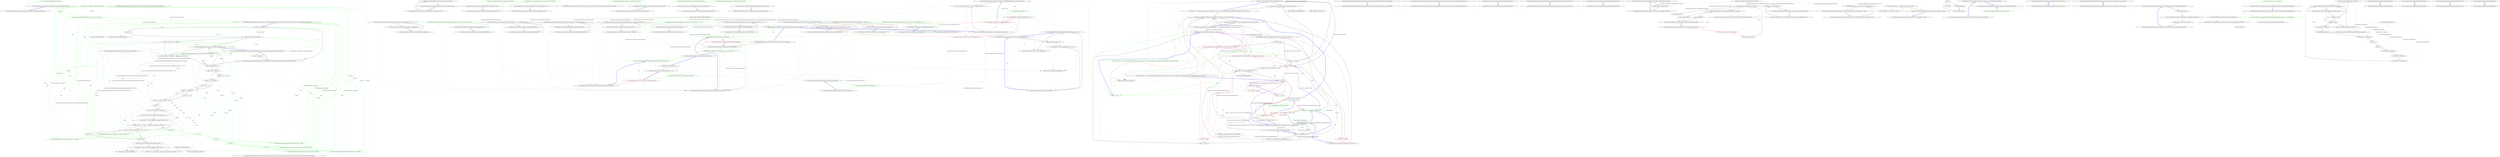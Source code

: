 digraph  {
d1 [cluster="Humanizer.Configuration.Configurator.GetFormatter(System.Globalization.CultureInfo)", color=green, community=0, label="21: return Formatters.ResolveForCulture(culture);", span="68-68"];
d0 [cluster="Humanizer.Configuration.Configurator.GetFormatter(System.Globalization.CultureInfo)", label="Entry Humanizer.Configuration.Configurator.GetFormatter(System.Globalization.CultureInfo)", span="66-66"];
d2 [cluster="Humanizer.Configuration.Configurator.GetFormatter(System.Globalization.CultureInfo)", label="Exit Humanizer.Configuration.Configurator.GetFormatter(System.Globalization.CultureInfo)", span="66-66"];
d3 [cluster="Humanizer.Configuration.LocaliserRegistry<TLocaliser>.ResolveForCulture(System.Globalization.CultureInfo)", label="Entry Humanizer.Configuration.LocaliserRegistry<TLocaliser>.ResolveForCulture(System.Globalization.CultureInfo)", span="36-36"];
m1_5 [cluster="Humanizer.Tests.DateHumanize.Verify(string, int, Humanizer.Localisation.TimeUnit, Humanizer.Localisation.Tense, double?)", file="DateHumanizeTests.cs", label="Entry Humanizer.Tests.DateHumanize.Verify(string, int, Humanizer.Localisation.TimeUnit, Humanizer.Localisation.Tense, double?)", span="29-29"];
m1_9 [cluster="Humanizer.Tests.Localisation.nl.DateHumanizeTests.MinutesAgo(int, string)", file="DateHumanizeTests.cs", label="Entry Humanizer.Tests.Localisation.nl.DateHumanizeTests.MinutesAgo(int, string)", span="31-31"];
m1_10 [cluster="Humanizer.Tests.Localisation.nl.DateHumanizeTests.MinutesAgo(int, string)", file="DateHumanizeTests.cs", label="DateHumanize.Verify(expected, minutes, TimeUnit.Minute, Tense.Past)", span="33-33"];
m1_11 [cluster="Humanizer.Tests.Localisation.nl.DateHumanizeTests.MinutesAgo(int, string)", file="DateHumanizeTests.cs", label="Exit Humanizer.Tests.Localisation.nl.DateHumanizeTests.MinutesAgo(int, string)", span="31-31"];
m1_2 [cluster="Humanizer.Tests.Localisation.nl.DateHumanizeTests.DaysAgo(int, string)", file="DateHumanizeTests.cs", label="Entry Humanizer.Tests.Localisation.nl.DateHumanizeTests.DaysAgo(int, string)", span="14-14"];
m1_3 [cluster="Humanizer.Tests.Localisation.nl.DateHumanizeTests.DaysAgo(int, string)", color=green, community=0, file="DateHumanizeTests.cs", label="7: DateHumanize.Verify(expected, days, TimeUnit.Day, Tense.Past)", span="16-16"];
m1_4 [cluster="Humanizer.Tests.Localisation.nl.DateHumanizeTests.DaysAgo(int, string)", file="DateHumanizeTests.cs", label="Exit Humanizer.Tests.Localisation.nl.DateHumanizeTests.DaysAgo(int, string)", span="14-14"];
m1_15 [cluster="Humanizer.Tests.Localisation.nl.DateHumanizeTests.SecondsAgo(int, string)", file="DateHumanizeTests.cs", label="Entry Humanizer.Tests.Localisation.nl.DateHumanizeTests.SecondsAgo(int, string)", span="47-47"];
m1_16 [cluster="Humanizer.Tests.Localisation.nl.DateHumanizeTests.SecondsAgo(int, string)", color=green, community=0, file="DateHumanizeTests.cs", label="20: DateHumanize.Verify(expected, seconds, TimeUnit.Second, Tense.Past)", span="49-49"];
m1_17 [cluster="Humanizer.Tests.Localisation.nl.DateHumanizeTests.SecondsAgo(int, string)", file="DateHumanizeTests.cs", label="Exit Humanizer.Tests.Localisation.nl.DateHumanizeTests.SecondsAgo(int, string)", span="47-47"];
m1_6 [cluster="Humanizer.Tests.Localisation.nl.DateHumanizeTests.HoursAgo(int, string)", file="DateHumanizeTests.cs", label="Entry Humanizer.Tests.Localisation.nl.DateHumanizeTests.HoursAgo(int, string)", span="22-22"];
m1_7 [cluster="Humanizer.Tests.Localisation.nl.DateHumanizeTests.HoursAgo(int, string)", color=green, community=0, file="DateHumanizeTests.cs", label="21: DateHumanize.Verify(expected, hours, TimeUnit.Hour, Tense.Past)", span="24-24"];
m1_8 [cluster="Humanizer.Tests.Localisation.nl.DateHumanizeTests.HoursAgo(int, string)", file="DateHumanizeTests.cs", label="Exit Humanizer.Tests.Localisation.nl.DateHumanizeTests.HoursAgo(int, string)", span="22-22"];
m1_18 [cluster="Humanizer.Tests.Localisation.nl.DateHumanizeTests.YearsAgo(int, string)", file="DateHumanizeTests.cs", label="Entry Humanizer.Tests.Localisation.nl.DateHumanizeTests.YearsAgo(int, string)", span="55-55"];
m1_19 [cluster="Humanizer.Tests.Localisation.nl.DateHumanizeTests.YearsAgo(int, string)", color=green, community=0, file="DateHumanizeTests.cs", label="7: DateHumanize.Verify(expected, years, TimeUnit.Year, Tense.Past)", span="57-57"];
m1_20 [cluster="Humanizer.Tests.Localisation.nl.DateHumanizeTests.YearsAgo(int, string)", file="DateHumanizeTests.cs", label="Exit Humanizer.Tests.Localisation.nl.DateHumanizeTests.YearsAgo(int, string)", span="55-55"];
m1_12 [cluster="Humanizer.Tests.Localisation.nl.DateHumanizeTests.MonthsAgo(int, string)", file="DateHumanizeTests.cs", label="Entry Humanizer.Tests.Localisation.nl.DateHumanizeTests.MonthsAgo(int, string)", span="39-39"];
m1_13 [cluster="Humanizer.Tests.Localisation.nl.DateHumanizeTests.MonthsAgo(int, string)", color=green, community=0, file="DateHumanizeTests.cs", label="20: DateHumanize.Verify(expected, months, TimeUnit.Month, Tense.Past)", span="41-41"];
m1_14 [cluster="Humanizer.Tests.Localisation.nl.DateHumanizeTests.MonthsAgo(int, string)", file="DateHumanizeTests.cs", label="Exit Humanizer.Tests.Localisation.nl.DateHumanizeTests.MonthsAgo(int, string)", span="39-39"];
m2_7 [cluster="Humanizer.Tests.Extensions.DateHumanizeTests.VerifyWithDateInjection(string, System.TimeSpan)", file="DefaultDateTimeHumanizeStrategy.cs", label="Entry Humanizer.Tests.Extensions.DateHumanizeTests.VerifyWithDateInjection(string, System.TimeSpan)", span="13-13"];
m2_5 [cluster="Humanizer.Configuration.RomanianFormatter.DateHumanize__days_ago(int)", file="DefaultDateTimeHumanizeStrategy.cs", label="Exit Humanizer.Configuration.RomanianFormatter.DateHumanize__days_ago(int)", span="6-6"];
m2_22 [cluster="Humanizer.Tests.Extensions.DateHumanizeTests.JustNow()", file="DefaultDateTimeHumanizeStrategy.cs", label="Entry Humanizer.Tests.Extensions.DateHumanizeTests.JustNow()", span="35-35"];
m2_25 [cluster="Humanizer.Configuration.RomanianFormatter.DateHumanize__seconds_ago(int)", file="DefaultDateTimeHumanizeStrategy.cs", label="0 < numberOfSeconds%100 && numberOfSeconds%100 < 20", span="46-46"];
m2_26 [cluster="Humanizer.Configuration.RomanianFormatter.DateHumanize__seconds_ago(int)", color=green, community=0, file="DefaultDateTimeHumanizeStrategy.cs", label="3: return base.DateHumanize__seconds_ago(numberOfSeconds);", span="48-48"];
m2_27 [cluster="Humanizer.Configuration.RomanianFormatter.DateHumanize__seconds_ago(int)", color=red, community=0, file="DefaultDateTimeHumanizeStrategy.cs", label="3: return string.Format(''acum {0} de secunde'', numberOfSeconds);", span="51-51"];
m2_41 [cluster="Humanizer.Tests.Extensions.DateHumanizeTests.Yesterday()", file="DefaultDateTimeHumanizeStrategy.cs", label="Entry Humanizer.Tests.Extensions.DateHumanizeTests.Yesterday()", span="71-71"];
m2_42 [cluster="Humanizer.Tests.Extensions.DateHumanizeTests.Yesterday()", file="DefaultDateTimeHumanizeStrategy.cs", label="Verify(Resources.DateExtensions_Yesterday_yesterday, new TimeSpan(-1, -10, 0, 0))", span="73-73"];
m2_43 [cluster="Humanizer.Tests.Extensions.DateHumanizeTests.Yesterday()", file="DefaultDateTimeHumanizeStrategy.cs", label="Exit Humanizer.Tests.Extensions.DateHumanizeTests.Yesterday()", span="71-71"];
m2_6 [cluster="System.Diagnostics.Debug.Assert(bool)", file="DefaultDateTimeHumanizeStrategy.cs", label="Entry System.Diagnostics.Debug.Assert(bool)", span="0-0"];
m2_38 [cluster="Humanizer.Tests.Extensions.DateHumanizeTests.HoursAgo()", file="DefaultDateTimeHumanizeStrategy.cs", label="Entry Humanizer.Tests.Extensions.DateHumanizeTests.HoursAgo()", span="65-65"];
m2_39 [cluster="Humanizer.Tests.Extensions.DateHumanizeTests.HoursAgo()", color=green, community=0, file="DefaultDateTimeHumanizeStrategy.cs", label="2: Verify(string.Format(Resources.DateExtensions_HoursAgo__hours_ago, 10), new TimeSpan(0, -10, 0, 0))", span="67-67"];
m2_40 [cluster="Humanizer.Tests.Extensions.DateHumanizeTests.HoursAgo()", file="DefaultDateTimeHumanizeStrategy.cs", label="Exit Humanizer.Tests.Extensions.DateHumanizeTests.HoursAgo()", span="65-65"];
m2_21 [cluster="Humanizer.Configuration.RomanianFormatter.DateHumanize__minutes_ago(int)", file="DefaultDateTimeHumanizeStrategy.cs", label="Exit Humanizer.Configuration.RomanianFormatter.DateHumanize__minutes_ago(int)", span="30-30"];
m2_28 [cluster="Humanizer.Configuration.RomanianFormatter.DateHumanize__seconds_ago(int)", file="DefaultDateTimeHumanizeStrategy.cs", label="Exit Humanizer.Configuration.RomanianFormatter.DateHumanize__seconds_ago(int)", span="42-42"];
m2_8 [cluster="Humanizer.Tests.Extensions.DateHumanizeTests.VerifyWithDateInjection(string, System.TimeSpan)", file="DefaultDateTimeHumanizeStrategy.cs", label="var utcNow = new DateTime(2013, 6, 20, 9, 58, 22, DateTimeKind.Utc)", span="15-15"];
m2_23 [cluster="Humanizer.Configuration.RomanianFormatter.DateHumanize__seconds_ago(int)", color=green, community=0, file="DefaultDateTimeHumanizeStrategy.cs", label="3: Entry Humanizer.Configuration.RomanianFormatter.DateHumanize__seconds_ago(int)", span="42-42"];
m2_24 [cluster="Humanizer.Configuration.RomanianFormatter.DateHumanize__seconds_ago(int)", file="DefaultDateTimeHumanizeStrategy.cs", label="Debug.Assert(numberOfSeconds > 1)", span="44-44"];
m2_15 [cluster="Humanizer.Tests.Extensions.DateHumanizeTests.Verify(string, System.TimeSpan)", file="DefaultDateTimeHumanizeStrategy.cs", label="VerifyWithCurrentDate(expectedString, deltaFromNow)", span="24-24"];
m2_0 [cluster="Humanizer.Configuration.RomanianFormatter.DateHumanize__days_ago(int)", file="DefaultDateTimeHumanizeStrategy.cs", label="Entry Humanizer.Configuration.RomanianFormatter.DateHumanize__days_ago(int)", span="6-6"];
m2_1 [cluster="Humanizer.Configuration.RomanianFormatter.DateHumanize__days_ago(int)", file="DefaultDateTimeHumanizeStrategy.cs", label="Debug.Assert(numberOfDays > 1)", span="8-8"];
m2_2 [cluster="Humanizer.Configuration.RomanianFormatter.DateHumanize__days_ago(int)", file="DefaultDateTimeHumanizeStrategy.cs", label="0 < numberOfDays % 100 && numberOfDays % 100 < 20", span="10-10"];
m2_3 [cluster="Humanizer.Configuration.RomanianFormatter.DateHumanize__days_ago(int)", file="DefaultDateTimeHumanizeStrategy.cs", label="return base.DateHumanize__days_ago(numberOfDays);", span="12-12"];
m2_47 [cluster="Humanizer.Tests.Extensions.DateHumanizeTests.OneMonthAgo()", file="DefaultDateTimeHumanizeStrategy.cs", label="Entry Humanizer.Tests.Extensions.DateHumanizeTests.OneMonthAgo()", span="83-83"];
m2_48 [cluster="Humanizer.Tests.Extensions.DateHumanizeTests.OneMonthAgo()", file="DefaultDateTimeHumanizeStrategy.cs", label="Verify(Resources.DateExtensions_OneMonthAgo_one_month_ago, new TimeSpan(-30, 0, 0, 0))", span="85-85"];
m2_49 [cluster="Humanizer.Tests.Extensions.DateHumanizeTests.OneMonthAgo()", file="DefaultDateTimeHumanizeStrategy.cs", label="Exit Humanizer.Tests.Extensions.DateHumanizeTests.OneMonthAgo()", span="83-83"];
m2_10 [cluster="Humanizer.Configuration.RomanianFormatter.DateHumanize__hours_ago(int)", color=green, community=0, file="DefaultDateTimeHumanizeStrategy.cs", label="18: Debug.Assert(numberOfHours > 1)", span="20-20"];
m2_9 [cluster="Humanizer.Configuration.RomanianFormatter.DateHumanize__hours_ago(int)", file="DefaultDateTimeHumanizeStrategy.cs", label="Entry Humanizer.Configuration.RomanianFormatter.DateHumanize__hours_ago(int)", span="18-18"];
m2_11 [cluster="Humanizer.Configuration.RomanianFormatter.DateHumanize__hours_ago(int)", file="DefaultDateTimeHumanizeStrategy.cs", label="0 < numberOfHours%100 && numberOfHours%100 < 20", span="22-22"];
m2_12 [cluster="Humanizer.Configuration.RomanianFormatter.DateHumanize__hours_ago(int)", color=red, community=0, file="DefaultDateTimeHumanizeStrategy.cs", label="18: return base.DateHumanize__hours_ago(numberOfHours);", span="24-24"];
m2_13 [cluster="Humanizer.Configuration.RomanianFormatter.DateHumanize__hours_ago(int)", color=red, community=0, file="DefaultDateTimeHumanizeStrategy.cs", label="18: return string.Format(''acum {0} de ore'', numberOfHours);", span="27-27"];
m2_32 [cluster="Humanizer.Tests.Extensions.DateHumanizeTests.AFewMinutesAgo()", file="DefaultDateTimeHumanizeStrategy.cs", label="Entry Humanizer.Tests.Extensions.DateHumanizeTests.AFewMinutesAgo()", span="53-53"];
m2_33 [cluster="Humanizer.Tests.Extensions.DateHumanizeTests.AFewMinutesAgo()", color=green, community=0, file="DefaultDateTimeHumanizeStrategy.cs", label="3: Verify(string.Format(Resources.DateExtensions_MinutesAgo__minutes_ago, 10), new TimeSpan(0, 0, -10, 0))", span="55-55"];
m2_34 [cluster="Humanizer.Tests.Extensions.DateHumanizeTests.AFewMinutesAgo()", file="DefaultDateTimeHumanizeStrategy.cs", label="Exit Humanizer.Tests.Extensions.DateHumanizeTests.AFewMinutesAgo()", span="53-53"];
m2_44 [cluster="Humanizer.Tests.Extensions.DateHumanizeTests.AFewDaysAgo()", file="DefaultDateTimeHumanizeStrategy.cs", label="Entry Humanizer.Tests.Extensions.DateHumanizeTests.AFewDaysAgo()", span="77-77"];
m2_45 [cluster="Humanizer.Tests.Extensions.DateHumanizeTests.AFewDaysAgo()", file="DefaultDateTimeHumanizeStrategy.cs", label="Verify(string.Format(Resources.DateExtensions_DaysAgo__days_ago, 10), new TimeSpan(-10, 0, 0, 0))", span="79-79"];
m2_46 [cluster="Humanizer.Tests.Extensions.DateHumanizeTests.AFewDaysAgo()", file="DefaultDateTimeHumanizeStrategy.cs", label="Exit Humanizer.Tests.Extensions.DateHumanizeTests.AFewDaysAgo()", span="77-77"];
m2_50 [cluster="Humanizer.Tests.Extensions.DateHumanizeTests.AFewMonthsAgo()", file="DefaultDateTimeHumanizeStrategy.cs", label="Entry Humanizer.Tests.Extensions.DateHumanizeTests.AFewMonthsAgo()", span="89-89"];
m2_51 [cluster="Humanizer.Tests.Extensions.DateHumanizeTests.AFewMonthsAgo()", file="DefaultDateTimeHumanizeStrategy.cs", label="Verify(string.Format(Resources.DateExtensions_MonthsAgo__months_ago, 2), new TimeSpan(-60, 0, 0, 0))", span="91-91"];
m2_52 [cluster="Humanizer.Tests.Extensions.DateHumanizeTests.AFewMonthsAgo()", file="DefaultDateTimeHumanizeStrategy.cs", label="Exit Humanizer.Tests.Extensions.DateHumanizeTests.AFewMonthsAgo()", span="89-89"];
m2_4 [cluster="Humanizer.Configuration.RomanianFormatter.DateHumanize__days_ago(int)", file="DefaultDateTimeHumanizeStrategy.cs", label="return string.Format(''acum {0} de zile'', numberOfDays);", span="15-15"];
m2_35 [cluster="Humanizer.Tests.Extensions.DateHumanizeTests.AnHourAgo()", file="DefaultDateTimeHumanizeStrategy.cs", label="Entry Humanizer.Tests.Extensions.DateHumanizeTests.AnHourAgo()", span="59-59"];
m2_36 [cluster="Humanizer.Tests.Extensions.DateHumanizeTests.AnHourAgo()", color=green, community=0, file="DefaultDateTimeHumanizeStrategy.cs", label="2: Verify(Resources.DateExtensions_OneHourAgo_an_hour_ago, new TimeSpan(0, -1, -10, 0))", span="61-61"];
m2_37 [cluster="Humanizer.Tests.Extensions.DateHumanizeTests.AnHourAgo()", file="DefaultDateTimeHumanizeStrategy.cs", label="Exit Humanizer.Tests.Extensions.DateHumanizeTests.AnHourAgo()", span="59-59"];
m2_29 [cluster="Humanizer.Tests.Extensions.DateHumanizeTests.OneMinuteAgo()", file="DefaultDateTimeHumanizeStrategy.cs", label="Entry Humanizer.Tests.Extensions.DateHumanizeTests.OneMinuteAgo()", span="47-47"];
m2_16 [cluster="Humanizer.Tests.Extensions.DateHumanizeTests.Verify(string, System.TimeSpan)", color=green, community=0, file="DefaultDateTimeHumanizeStrategy.cs", label="2: VerifyWithDateInjection(expectedString, deltaFromNow)", span="25-25"];
m2_17 [cluster="Humanizer.Tests.Extensions.DateHumanizeTests.Verify(string, System.TimeSpan)", file="DefaultDateTimeHumanizeStrategy.cs", label="Exit Humanizer.Tests.Extensions.DateHumanizeTests.Verify(string, System.TimeSpan)", span="22-22"];
m2_18 [cluster="Humanizer.Tests.Extensions.DateHumanizeTests.FutureDates()", file="DefaultDateTimeHumanizeStrategy.cs", label="Entry Humanizer.Tests.Extensions.DateHumanizeTests.FutureDates()", span="29-29"];
m2_19 [cluster="Humanizer.Tests.Extensions.DateHumanizeTests.FutureDates()", color=green, community=0, file="DefaultDateTimeHumanizeStrategy.cs", label="3: Verify(Resources.DateExtensions_FutureDate_not_yet, new TimeSpan(0, 0, 1, 0))", span="31-31"];
m2_20 [cluster="Humanizer.Tests.Extensions.DateHumanizeTests.FutureDates()", color=red, community=0, file="DefaultDateTimeHumanizeStrategy.cs", label="2: Exit Humanizer.Tests.Extensions.DateHumanizeTests.FutureDates()", span="29-29"];
m2_59 [cluster="Humanizer.Tests.Extensions.DateHumanizeTests.FewYearsAgo()", file="DefaultDateTimeHumanizeStrategy.cs", label="Entry Humanizer.Tests.Extensions.DateHumanizeTests.FewYearsAgo()", span="107-107"];
m2_60 [cluster="Humanizer.Tests.Extensions.DateHumanizeTests.FewYearsAgo()", file="DefaultDateTimeHumanizeStrategy.cs", label="Verify(string.Format(Resources.DateExtensions_YearsAgo__years_ago, 2), new TimeSpan(-900, 0, 0, 0))", span="109-109"];
m2_61 [cluster="Humanizer.Tests.Extensions.DateHumanizeTests.FewYearsAgo()", file="DefaultDateTimeHumanizeStrategy.cs", label="Exit Humanizer.Tests.Extensions.DateHumanizeTests.FewYearsAgo()", span="107-107"];
m2_53 [cluster="Humanizer.Tests.Extensions.DateHumanizeTests.OneYearAgoIsNotAccureate()", file="DefaultDateTimeHumanizeStrategy.cs", label="Entry Humanizer.Tests.Extensions.DateHumanizeTests.OneYearAgoIsNotAccureate()", span="95-95"];
m2_54 [cluster="Humanizer.Tests.Extensions.DateHumanizeTests.OneYearAgoIsNotAccureate()", file="DefaultDateTimeHumanizeStrategy.cs", label="Verify(Resources.DateExtensions_OneYearAgo_one_year_ago, new TimeSpan(-360, 0, 0, 0))", span="97-97"];
m2_55 [cluster="Humanizer.Tests.Extensions.DateHumanizeTests.OneYearAgoIsNotAccureate()", file="DefaultDateTimeHumanizeStrategy.cs", label="Exit Humanizer.Tests.Extensions.DateHumanizeTests.OneYearAgoIsNotAccureate()", span="95-95"];
m2_56 [cluster="Humanizer.Tests.Extensions.DateHumanizeTests.OneYearAgo()", file="DefaultDateTimeHumanizeStrategy.cs", label="Entry Humanizer.Tests.Extensions.DateHumanizeTests.OneYearAgo()", span="101-101"];
m2_57 [cluster="Humanizer.Tests.Extensions.DateHumanizeTests.OneYearAgo()", file="DefaultDateTimeHumanizeStrategy.cs", label="Verify(Resources.DateExtensions_OneYearAgo_one_year_ago, new TimeSpan(-400, 0, 0, 0))", span="103-103"];
m2_58 [cluster="Humanizer.Tests.Extensions.DateHumanizeTests.OneYearAgo()", file="DefaultDateTimeHumanizeStrategy.cs", label="Exit Humanizer.Tests.Extensions.DateHumanizeTests.OneYearAgo()", span="101-101"];
m2_14 [cluster="Humanizer.Configuration.RomanianFormatter.DateHumanize__hours_ago(int)", file="DefaultDateTimeHumanizeStrategy.cs", label="Exit Humanizer.Configuration.RomanianFormatter.DateHumanize__hours_ago(int)", span="18-18"];
m2_30 [cluster="Humanizer.Tests.Extensions.DateHumanizeTests.OneMinuteAgo()", color=green, community=0, file="DefaultDateTimeHumanizeStrategy.cs", label="18: Humanizer.Configuration.RomanianFormatter", span=""];
m2_31 [cluster="Humanizer.Tests.Extensions.DateHumanizeTests.OneMinuteAgo()", file="DefaultDateTimeHumanizeStrategy.cs", label="Exit Humanizer.Tests.Extensions.DateHumanizeTests.OneMinuteAgo()", span="47-47"];
m2_62 [file="DefaultDateTimeHumanizeStrategy.cs", label="Humanizer.Tests.Extensions.DateHumanizeTests", span=""];
m3_30 [cluster="Humanizer.DateHumanizeExtensions.Humanize(System.DateTime, bool, System.DateTime?)", file="DefaultFormatter.cs", label="int months = Convert.ToInt32(Math.Floor((double)ts.Days / 30))", span="60-60"];
m3_32 [cluster="Humanizer.DateHumanizeExtensions.Humanize(System.DateTime, bool, System.DateTime?)", file="DefaultFormatter.cs", label="int years = Convert.ToInt32(Math.Floor((double)ts.Days / 365))", span="64-64"];
m3_33 [cluster="Humanizer.DateHumanizeExtensions.Humanize(System.DateTime, bool, System.DateTime?)", file="DefaultFormatter.cs", label="return years <= 1 ? Resources.DateExtensions_OneYearAgo_one_year_ago : string.Format(Resources.DateExtensions_YearsAgo__years_ago, years);", span="65-65"];
m3_35 [cluster="Humanizer.Localisation.Formatters.DefaultFormatter.GetResourceKey(string)", file="DefaultFormatter.cs", label="Exit Humanizer.Localisation.Formatters.DefaultFormatter.GetResourceKey(string)", span="97-97"];
m3_40 [cluster="System.Convert.ToInt32(double)", file="DefaultFormatter.cs", label="Entry System.Convert.ToInt32(double)", span="0-0"];
m3_19 [cluster="Humanizer.DateHumanizeExtensions.Humanize(System.DateTime, bool, System.DateTime?)", file="DefaultFormatter.cs", label="delta < 45 * minute", span="43-43"];
m3_28 [cluster="Humanizer.DateHumanizeExtensions.Humanize(System.DateTime, bool, System.DateTime?)", color=red, community=0, file="DefaultFormatter.cs", label="13: return string.Format(Resources.DateExtensions_DaysAgo__days_ago, ts.Days);", span="56-56"];
m3_29 [cluster="Humanizer.DateHumanizeExtensions.Humanize(System.DateTime, bool, System.DateTime?)", file="DefaultFormatter.cs", label="delta < 12 * month", span="58-58"];
m3_10 [cluster="Humanizer.DateHumanizeExtensions.Humanize(System.DateTime, bool, System.DateTime?)", color=green, community=0, file="DefaultFormatter.cs", label="13: comparisonBase = comparisonBase.ToLocalTime()", span="29-29"];
m3_20 [cluster="Humanizer.DateHumanizeExtensions.Humanize(System.DateTime, bool, System.DateTime?)", file="DefaultFormatter.cs", label="return string.Format(Resources.DateExtensions_MinutesAgo__minutes_ago, ts.Minutes);", span="44-44"];
m3_21 [cluster="Humanizer.DateHumanizeExtensions.Humanize(System.DateTime, bool, System.DateTime?)", color=red, community=0, file="DefaultFormatter.cs", label="13: delta < 90 * minute", span="46-46"];
m3_22 [cluster="Humanizer.DateHumanizeExtensions.Humanize(System.DateTime, bool, System.DateTime?)", file="DefaultFormatter.cs", label="return Resources.DateExtensions_OneHourAgo_an_hour_ago;", span="47-47"];
m3_38 [cluster="string.Format(string, object)", file="DefaultFormatter.cs", label="Entry string.Format(string, object)", span="0-0"];
m3_37 [cluster="System.Math.Abs(double)", file="DefaultFormatter.cs", label="Entry System.Math.Abs(double)", span="0-0"];
m3_39 [cluster="System.Math.Floor(double)", file="DefaultFormatter.cs", label="Entry System.Math.Floor(double)", span="0-0"];
m3_26 [cluster="Humanizer.DateHumanizeExtensions.Humanize(System.DateTime, bool, System.DateTime?)", file="DefaultFormatter.cs", label="return Resources.DateExtensions_Yesterday_yesterday;", span="53-53"];
m3_34 [cluster="Humanizer.DateHumanizeExtensions.Humanize(System.DateTime, bool, System.DateTime?)", file="DefaultFormatter.cs", label="Exit Humanizer.DateHumanizeExtensions.Humanize(System.DateTime, bool, System.DateTime?)", span="16-16"];
m3_7 [cluster="Humanizer.DateHumanizeExtensions.Humanize(System.DateTime, bool, System.DateTime?)", color=green, community=0, file="DefaultFormatter.cs", label="26: int month = 30 * day", span="25-25"];
m3_8 [cluster="Humanizer.DateHumanizeExtensions.Humanize(System.DateTime, bool, System.DateTime?)", color=green, community=0, file="DefaultFormatter.cs", label="26: var comparisonBase = dateToHumanize.Value", span="27-27"];
m3_9 [cluster="Humanizer.DateHumanizeExtensions.Humanize(System.DateTime, bool, System.DateTime?)", file="DefaultFormatter.cs", label="!utcDate", span="28-28"];
m3_3 [cluster="Humanizer.DateHumanizeExtensions.Humanize(System.DateTime, bool, System.DateTime?)", file="DefaultFormatter.cs", label="int second = 1", span="21-21"];
m3_14 [cluster="Humanizer.DateHumanizeExtensions.Humanize(System.DateTime, bool, System.DateTime?)", file="DefaultFormatter.cs", label="double delta = Math.Abs(ts.TotalSeconds)", span="35-35"];
m3_15 [cluster="Humanizer.DateHumanizeExtensions.Humanize(System.DateTime, bool, System.DateTime?)", color=red, community=0, file="DefaultFormatter.cs", label="13: delta < 1 * minute", span="37-37"];
m3_16 [cluster="Humanizer.DateHumanizeExtensions.Humanize(System.DateTime, bool, System.DateTime?)", file="DefaultFormatter.cs", label="return ts.Seconds == 1 ? Resources.DateExtensions_OneSecondAgo_one_second_ago : string.Format(Resources.DateExtensions_SecondsAgo__seconds_ago, ts.Seconds);", span="38-38"];
m3_17 [cluster="Humanizer.DateHumanizeExtensions.Humanize(System.DateTime, bool, System.DateTime?)", file="DefaultFormatter.cs", label="delta < 2 * minute", span="40-40"];
m3_11 [cluster="Humanizer.DateHumanizeExtensions.Humanize(System.DateTime, bool, System.DateTime?)", file="DefaultFormatter.cs", label="input > comparisonBase", span="31-31"];
m3_12 [cluster="Humanizer.DateHumanizeExtensions.Humanize(System.DateTime, bool, System.DateTime?)", file="DefaultFormatter.cs", label="return Resources.DateExtensions_FutureDate_not_yet;", span="32-32"];
m3_13 [cluster="Humanizer.DateHumanizeExtensions.Humanize(System.DateTime, bool, System.DateTime?)", file="DefaultFormatter.cs", label="var ts = new TimeSpan(comparisonBase.Ticks - input.Ticks)", span="34-34"];
m3_31 [cluster="Humanizer.DateHumanizeExtensions.Humanize(System.DateTime, bool, System.DateTime?)", color=green, community=0, file="DefaultFormatter.cs", label="13: return months <= 1 ? Resources.DateExtensions_OneMonthAgo_one_month_ago : string.Format(Resources.DateExtensions_MonthsAgo__months_ago, months);", span="61-61"];
m3_18 [cluster="Humanizer.DateHumanizeExtensions.Humanize(System.DateTime, bool, System.DateTime?)", file="DefaultFormatter.cs", label="return Resources.DateExtensions_OneMinuteAgo_a_minute_ago;", span="41-41"];
m3_24 [cluster="Humanizer.DateHumanizeExtensions.Humanize(System.DateTime, bool, System.DateTime?)", color=red, community=0, file="DefaultFormatter.cs", label="13: return string.Format(Resources.DateExtensions_HoursAgo__hours_ago, ts.Hours);", span="50-50"];
m3_25 [cluster="Humanizer.DateHumanizeExtensions.Humanize(System.DateTime, bool, System.DateTime?)", color=green, community=0, file="DefaultFormatter.cs", label="13: delta < 48 * hour", span="52-52"];
m3_0 [cluster="Humanizer.DateHumanizeExtensions.Humanize(System.DateTime, bool, System.DateTime?)", file="DefaultFormatter.cs", label="Entry Humanizer.DateHumanizeExtensions.Humanize(System.DateTime, bool, System.DateTime?)", span="16-16"];
m3_1 [cluster="Humanizer.DateHumanizeExtensions.Humanize(System.DateTime, bool, System.DateTime?)", color=red, community=0, file="DefaultFormatter.cs", label="26: dateToHumanize == null", span="18-18"];
m3_2 [cluster="Humanizer.DateHumanizeExtensions.Humanize(System.DateTime, bool, System.DateTime?)", file="DefaultFormatter.cs", label="dateToHumanize = DateTime.UtcNow", span="19-19"];
m3_4 [cluster="Humanizer.DateHumanizeExtensions.Humanize(System.DateTime, bool, System.DateTime?)", file="DefaultFormatter.cs", label="int minute = 60 * second", span="22-22"];
m3_5 [cluster="Humanizer.DateHumanizeExtensions.Humanize(System.DateTime, bool, System.DateTime?)", color=red, community=0, file="DefaultFormatter.cs", label="26: int hour = 60 * minute", span="23-23"];
m3_6 [cluster="Humanizer.DateHumanizeExtensions.Humanize(System.DateTime, bool, System.DateTime?)", file="DefaultFormatter.cs", label="int day = 24 * hour", span="24-24"];
m3_36 [cluster="System.TimeSpan.TimeSpan(long)", file="DefaultFormatter.cs", label="Humanizer.Localisation.Formatters.DefaultFormatter", span=""];
m3_27 [cluster="Humanizer.DateHumanizeExtensions.Humanize(System.DateTime, bool, System.DateTime?)", color=green, community=0, file="DefaultFormatter.cs", label="13: delta < 30 * day", span="55-55"];
m3_23 [cluster="Humanizer.DateHumanizeExtensions.Humanize(System.DateTime, bool, System.DateTime?)", file="DefaultFormatter.cs", label="delta < 24 * hour", span="49-49"];
m4_0 [cluster="Humanizer.DateTimeHumanizeStrategy.IDateTimeHumanizeStrategy.Humanize(System.DateTime, System.DateTime)", file="IDateTimeHumanizeStrategy.cs", label="Entry Humanizer.DateTimeHumanizeStrategy.IDateTimeHumanizeStrategy.Humanize(System.DateTime, System.DateTime)", span="12-12"];
m4_1 [cluster="Humanizer.DateTimeHumanizeStrategy.IDateTimeHumanizeStrategy.Humanize(System.DateTime, System.DateTime)", file="IDateTimeHumanizeStrategy.cs", label="Exit Humanizer.DateTimeHumanizeStrategy.IDateTimeHumanizeStrategy.Humanize(System.DateTime, System.DateTime)", span="12-12"];
m5_2 [cluster="Humanizer.Localisation.Formatters.IFormatter.DateHumanize(Humanizer.Localisation.TimeUnit, Humanizer.Localisation.Tense, int)", file="IFormatter.cs", label="Entry Humanizer.Localisation.Formatters.IFormatter.DateHumanize(Humanizer.Localisation.TimeUnit, Humanizer.Localisation.Tense, int)", span="22-22"];
m5_3 [cluster="Humanizer.Localisation.Formatters.IFormatter.DateHumanize(Humanizer.Localisation.TimeUnit, Humanizer.Localisation.Tense, int)", file="IFormatter.cs", label="Exit Humanizer.Localisation.Formatters.IFormatter.DateHumanize(Humanizer.Localisation.TimeUnit, Humanizer.Localisation.Tense, int)", span="22-22"];
m5_0 [cluster="Humanizer.Localisation.Formatters.IFormatter.DateHumanize_Now()", file="IFormatter.cs", label="Entry Humanizer.Localisation.Formatters.IFormatter.DateHumanize_Now()", span="13-13"];
m5_1 [cluster="Humanizer.Localisation.Formatters.IFormatter.DateHumanize_Now()", file="IFormatter.cs", label="Exit Humanizer.Localisation.Formatters.IFormatter.DateHumanize_Now()", span="13-13"];
m5_6 [cluster="Humanizer.Localisation.Formatters.IFormatter.TimeSpanHumanize(Humanizer.Localisation.TimeUnit, int)", file="IFormatter.cs", label="Entry Humanizer.Localisation.Formatters.IFormatter.TimeSpanHumanize(Humanizer.Localisation.TimeUnit, int)", span="36-36"];
m5_7 [cluster="Humanizer.Localisation.Formatters.IFormatter.TimeSpanHumanize(Humanizer.Localisation.TimeUnit, int)", file="IFormatter.cs", label="Exit Humanizer.Localisation.Formatters.IFormatter.TimeSpanHumanize(Humanizer.Localisation.TimeUnit, int)", span="36-36"];
m5_4 [cluster="Humanizer.Localisation.Formatters.IFormatter.TimeSpanHumanize_Zero()", file="IFormatter.cs", label="Entry Humanizer.Localisation.Formatters.IFormatter.TimeSpanHumanize_Zero()", span="28-28"];
m5_5 [cluster="Humanizer.Localisation.Formatters.IFormatter.TimeSpanHumanize_Zero()", file="IFormatter.cs", label="Exit Humanizer.Localisation.Formatters.IFormatter.TimeSpanHumanize_Zero()", span="28-28"];
m6_0 [cluster="Humanizer.Configuration.LocaliserRegistry<TLocaliser>.LocaliserRegistry(TLocaliser)", file="LocaliserRegistry.cs", label="Entry Humanizer.Configuration.LocaliserRegistry<TLocaliser>.LocaliserRegistry(TLocaliser)", span="19-19"];
m6_1 [cluster="Humanizer.Configuration.LocaliserRegistry<TLocaliser>.LocaliserRegistry(TLocaliser)", file="LocaliserRegistry.cs", label="_defaultLocaliser = defaultLocaliser", span="21-21"];
m6_2 [cluster="Humanizer.Configuration.LocaliserRegistry<TLocaliser>.LocaliserRegistry(TLocaliser)", file="LocaliserRegistry.cs", label="Exit Humanizer.Configuration.LocaliserRegistry<TLocaliser>.LocaliserRegistry(TLocaliser)", span="19-19"];
m6_12 [cluster="System.Collections.Generic.IDictionary<TKey, TValue>.TryGetValue(TKey, out TValue)", file="LocaliserRegistry.cs", label="Entry System.Collections.Generic.IDictionary<TKey, TValue>.TryGetValue(TKey, out TValue)", span="0-0"];
m6_21 [cluster="Humanizer.Configuration.LocaliserRegistry<TLocaliser>.Register(System.Func<TLocaliser>, string)", file="LocaliserRegistry.cs", label="Entry Humanizer.Configuration.LocaliserRegistry<TLocaliser>.Register(System.Func<TLocaliser>, string)", span="54-54"];
m6_22 [cluster="Humanizer.Configuration.LocaliserRegistry<TLocaliser>.Register(System.Func<TLocaliser>, string)", file="LocaliserRegistry.cs", label="_localisers[localeCode] = new Lazy<TLocaliser>(localiserFactory)", span="56-56"];
m6_23 [cluster="Humanizer.Configuration.LocaliserRegistry<TLocaliser>.Register(System.Func<TLocaliser>, string)", file="LocaliserRegistry.cs", label="Exit Humanizer.Configuration.LocaliserRegistry<TLocaliser>.Register(System.Func<TLocaliser>, string)", span="54-54"];
m6_13 [cluster="Humanizer.Configuration.LocaliserRegistry<TLocaliser>.Register<T>(string)", file="LocaliserRegistry.cs", label="Entry Humanizer.Configuration.LocaliserRegistry<TLocaliser>.Register<T>(string)", span="45-45"];
m6_14 [cluster="Humanizer.Configuration.LocaliserRegistry<TLocaliser>.Register<T>(string)", file="LocaliserRegistry.cs", label="_localisers[localeCode] = new Lazy<TLocaliser>(() => new T())", span="48-48"];
m6_15 [cluster="Humanizer.Configuration.LocaliserRegistry<TLocaliser>.Register<T>(string)", file="LocaliserRegistry.cs", label="Exit Humanizer.Configuration.LocaliserRegistry<TLocaliser>.Register<T>(string)", span="45-45"];
m6_16 [cluster="System.Lazy<T>.Lazy(System.Func<T>)", file="LocaliserRegistry.cs", label="Entry System.Lazy<T>.Lazy(System.Func<T>)", span="0-0"];
m6_3 [cluster="Humanizer.Configuration.LocaliserRegistry<TLocaliser>.ResolveForUiCulture()", file="LocaliserRegistry.cs", label="Entry Humanizer.Configuration.LocaliserRegistry<TLocaliser>.ResolveForUiCulture()", span="27-27"];
m6_4 [cluster="Humanizer.Configuration.LocaliserRegistry<TLocaliser>.ResolveForUiCulture()", color=red, community=0, file="LocaliserRegistry.cs", label="4: var culture = CultureInfo.CurrentUICulture", span="29-29"];
m6_5 [cluster="Humanizer.Configuration.LocaliserRegistry<TLocaliser>.ResolveForUiCulture()", file="LocaliserRegistry.cs", label="Lazy<TLocaliser> factory", span="31-31"];
m6_6 [cluster="Humanizer.Configuration.LocaliserRegistry<TLocaliser>.ResolveForUiCulture()", file="LocaliserRegistry.cs", label="_localisers.TryGetValue(culture.Name, out factory)", span="33-33"];
m6_8 [cluster="Humanizer.Configuration.LocaliserRegistry<TLocaliser>.ResolveForUiCulture()", file="LocaliserRegistry.cs", label="_localisers.TryGetValue(culture.TwoLetterISOLanguageName, out factory)", span="36-36"];
m6_7 [cluster="Humanizer.Configuration.LocaliserRegistry<TLocaliser>.ResolveForUiCulture()", file="LocaliserRegistry.cs", label="return factory.Value;", span="34-34"];
m6_9 [cluster="Humanizer.Configuration.LocaliserRegistry<TLocaliser>.ResolveForUiCulture()", file="LocaliserRegistry.cs", label="return factory.Value;", span="37-37"];
m6_10 [cluster="Humanizer.Configuration.LocaliserRegistry<TLocaliser>.ResolveForUiCulture()", file="LocaliserRegistry.cs", label="return _defaultLocaliser;", span="39-39"];
m6_11 [cluster="Humanizer.Configuration.LocaliserRegistry<TLocaliser>.ResolveForUiCulture()", file="LocaliserRegistry.cs", label="Exit Humanizer.Configuration.LocaliserRegistry<TLocaliser>.ResolveForUiCulture()", span="27-27"];
m6_20 [cluster="T.cstr", file="LocaliserRegistry.cs", label="Entry T.cstr", span=""];
m6_24 [cluster="Humanizer.Configuration.LocaliserRegistry<TLocaliser>.RegisterDefault(TLocaliser)", file="LocaliserRegistry.cs", label="Entry Humanizer.Configuration.LocaliserRegistry<TLocaliser>.RegisterDefault(TLocaliser)", span="62-62"];
m6_25 [cluster="Humanizer.Configuration.LocaliserRegistry<TLocaliser>.RegisterDefault(TLocaliser)", file="LocaliserRegistry.cs", label="_defaultLocaliser = defaultLocaliser", span="64-64"];
m6_26 [cluster="Humanizer.Configuration.LocaliserRegistry<TLocaliser>.RegisterDefault(TLocaliser)", file="LocaliserRegistry.cs", label="Exit Humanizer.Configuration.LocaliserRegistry<TLocaliser>.RegisterDefault(TLocaliser)", span="62-62"];
m6_17 [cluster="lambda expression", file="LocaliserRegistry.cs", label="Entry lambda expression", span="48-48"];
m6_18 [cluster="lambda expression", file="LocaliserRegistry.cs", label="new T()", span="48-48"];
m6_19 [cluster="lambda expression", file="LocaliserRegistry.cs", label="Exit lambda expression", span="48-48"];
m6_27 [file="LocaliserRegistry.cs", label="Humanizer.Configuration.LocaliserRegistry<TLocaliser>", span=""];
m7_49 [cluster="Humanizer.Localisation.Formatters.IFormatter.DateHumanize(Humanizer.Localisation.TimeUnit, Humanizer.Localisation.Tense, int, System.Globalization.CultureInfo)", file="PrecisionDateTimeHumanizeStrategy.cs", label="Entry Humanizer.Localisation.Formatters.IFormatter.DateHumanize(Humanizer.Localisation.TimeUnit, Humanizer.Localisation.Tense, int, System.Globalization.CultureInfo)", span="26-26"];
m7_43 [cluster="System.TimeSpan.TimeSpan(long)", file="PrecisionDateTimeHumanizeStrategy.cs", label="Entry System.TimeSpan.TimeSpan(long)", span="0-0"];
m7_44 [cluster="System.Math.Abs(long)", file="PrecisionDateTimeHumanizeStrategy.cs", label="Entry System.Math.Abs(long)", span="0-0"];
m7_46 [cluster="System.Convert.ToInt32(double)", file="PrecisionDateTimeHumanizeStrategy.cs", label="Entry System.Convert.ToInt32(double)", span="0-0"];
m7_3 [cluster="Humanizer.Localisation.RussianFormatter.GetResourceKey(string, int)", file="PrecisionDateTimeHumanizeStrategy.cs", label="var mod10 = number%10", span="12-12"];
m7_28 [cluster="Humanizer.DateTimeHumanizeStrategy.PrecisionDateTimeHumanizeStrategy.Humanize(System.DateTime, System.DateTime, System.Globalization.CultureInfo)", color=green, community=0, file="PrecisionDateTimeHumanizeStrategy.cs", label="8: var formatter = Configurator.GetFormatter(culture)", span="63-63"];
m7_24 [cluster="Humanizer.DateTimeHumanizeStrategy.PrecisionDateTimeHumanizeStrategy.Humanize(System.DateTime, System.DateTime, System.Globalization.CultureInfo)", file="PrecisionDateTimeHumanizeStrategy.cs", label="days > 365", span="55-55"];
m7_27 [cluster="Humanizer.DateTimeHumanizeStrategy.PrecisionDateTimeHumanizeStrategy.Humanize(System.DateTime, System.DateTime, System.Globalization.CultureInfo)", file="PrecisionDateTimeHumanizeStrategy.cs", label="years = (days >= 365 * (factor + _precision)) ? maxMonths : maxMonths - 1", span="59-59"];
m7_29 [cluster="Humanizer.DateTimeHumanizeStrategy.PrecisionDateTimeHumanizeStrategy.Humanize(System.DateTime, System.DateTime, System.Globalization.CultureInfo)", color=green, community=0, file="PrecisionDateTimeHumanizeStrategy.cs", label="8: years > 0", span="64-64"];
m7_30 [cluster="Humanizer.DateTimeHumanizeStrategy.PrecisionDateTimeHumanizeStrategy.Humanize(System.DateTime, System.DateTime, System.Globalization.CultureInfo)", color=green, community=0, file="PrecisionDateTimeHumanizeStrategy.cs", label="8: return formatter.DateHumanize(TimeUnit.Year, tense, years, culture);", span="64-64"];
m7_32 [cluster="Humanizer.DateTimeHumanizeStrategy.PrecisionDateTimeHumanizeStrategy.Humanize(System.DateTime, System.DateTime, System.Globalization.CultureInfo)", color=green, community=0, file="PrecisionDateTimeHumanizeStrategy.cs", label="8: return formatter.DateHumanize(TimeUnit.Month, tense, months, culture);", span="65-65"];
m7_34 [cluster="Humanizer.DateTimeHumanizeStrategy.PrecisionDateTimeHumanizeStrategy.Humanize(System.DateTime, System.DateTime, System.Globalization.CultureInfo)", color=green, community=0, file="PrecisionDateTimeHumanizeStrategy.cs", label="8: return formatter.DateHumanize(TimeUnit.Day, tense, days, culture);", span="66-66"];
m7_36 [cluster="Humanizer.DateTimeHumanizeStrategy.PrecisionDateTimeHumanizeStrategy.Humanize(System.DateTime, System.DateTime, System.Globalization.CultureInfo)", color=green, community=0, file="PrecisionDateTimeHumanizeStrategy.cs", label="8: return formatter.DateHumanize(TimeUnit.Hour, tense, hours, culture);", span="67-67"];
m7_38 [cluster="Humanizer.DateTimeHumanizeStrategy.PrecisionDateTimeHumanizeStrategy.Humanize(System.DateTime, System.DateTime, System.Globalization.CultureInfo)", color=green, community=0, file="PrecisionDateTimeHumanizeStrategy.cs", label="8: return formatter.DateHumanize(TimeUnit.Minute, tense, minutes, culture);", span="68-68"];
m7_40 [cluster="Humanizer.DateTimeHumanizeStrategy.PrecisionDateTimeHumanizeStrategy.Humanize(System.DateTime, System.DateTime, System.Globalization.CultureInfo)", color=green, community=0, file="PrecisionDateTimeHumanizeStrategy.cs", label="8: return formatter.DateHumanize(TimeUnit.Second, tense, seconds, culture);", span="69-69"];
m7_41 [cluster="Humanizer.DateTimeHumanizeStrategy.PrecisionDateTimeHumanizeStrategy.Humanize(System.DateTime, System.DateTime, System.Globalization.CultureInfo)", color=green, community=0, file="PrecisionDateTimeHumanizeStrategy.cs", label="8: return formatter.DateHumanize(TimeUnit.Millisecond, tense, 0, culture);", span="70-70"];
m7_5 [cluster="Humanizer.Localisation.RussianFormatter.GetResourceKey(string, int)", file="PrecisionDateTimeHumanizeStrategy.cs", label="return resourceKey + SingularPostfix;", span="15-15"];
m7_7 [cluster="Humanizer.Localisation.RussianFormatter.GetResourceKey(string, int)", file="PrecisionDateTimeHumanizeStrategy.cs", label="return resourceKey + PaucalPostfix;", span="18-18"];
m7_23 [cluster="Humanizer.DateTimeHumanizeStrategy.PrecisionDateTimeHumanizeStrategy.Humanize(System.DateTime, System.DateTime, System.Globalization.CultureInfo)", file="PrecisionDateTimeHumanizeStrategy.cs", label="years = 1", span="54-54"];
m7_21 [cluster="Humanizer.DateTimeHumanizeStrategy.PrecisionDateTimeHumanizeStrategy.Humanize(System.DateTime, System.DateTime, System.Globalization.CultureInfo)", file="PrecisionDateTimeHumanizeStrategy.cs", label="months = (days >= 30 * (factor + _precision)) ? maxMonths : maxMonths - 1", span="50-50"];
m7_31 [cluster="Humanizer.DateTimeHumanizeStrategy.PrecisionDateTimeHumanizeStrategy.Humanize(System.DateTime, System.DateTime, System.Globalization.CultureInfo)", color=green, community=0, file="PrecisionDateTimeHumanizeStrategy.cs", label="22: months > 0", span="65-65"];
m7_17 [cluster="Humanizer.DateTimeHumanizeStrategy.PrecisionDateTimeHumanizeStrategy.Humanize(System.DateTime, System.DateTime, System.Globalization.CultureInfo)", file="PrecisionDateTimeHumanizeStrategy.cs", label="months = 1", span="45-45"];
m7_6 [cluster="Humanizer.Localisation.RussianFormatter.GetResourceKey(string, int)", file="PrecisionDateTimeHumanizeStrategy.cs", label="mod10 > 1 && mod10 < 5", span="17-17"];
m7_15 [cluster="Humanizer.DateTimeHumanizeStrategy.PrecisionDateTimeHumanizeStrategy.Humanize(System.DateTime, System.DateTime, System.Globalization.CultureInfo)", file="PrecisionDateTimeHumanizeStrategy.cs", label="days += 1", span="42-42"];
m7_33 [cluster="Humanizer.DateTimeHumanizeStrategy.PrecisionDateTimeHumanizeStrategy.Humanize(System.DateTime, System.DateTime, System.Globalization.CultureInfo)", color=green, community=0, file="PrecisionDateTimeHumanizeStrategy.cs", label="8: days > 0", span="66-66"];
m7_13 [cluster="Humanizer.DateTimeHumanizeStrategy.PrecisionDateTimeHumanizeStrategy.Humanize(System.DateTime, System.DateTime, System.Globalization.CultureInfo)", file="PrecisionDateTimeHumanizeStrategy.cs", label="hours += 1", span="41-41"];
m7_35 [cluster="Humanizer.DateTimeHumanizeStrategy.PrecisionDateTimeHumanizeStrategy.Humanize(System.DateTime, System.DateTime, System.Globalization.CultureInfo)", color=green, community=0, file="PrecisionDateTimeHumanizeStrategy.cs", label="22: hours > 0", span="67-67"];
m7_11 [cluster="Humanizer.DateTimeHumanizeStrategy.PrecisionDateTimeHumanizeStrategy.Humanize(System.DateTime, System.DateTime, System.Globalization.CultureInfo)", file="PrecisionDateTimeHumanizeStrategy.cs", label="minutes += 1", span="40-40"];
m7_37 [cluster="Humanizer.DateTimeHumanizeStrategy.PrecisionDateTimeHumanizeStrategy.Humanize(System.DateTime, System.DateTime, System.Globalization.CultureInfo)", color=green, community=0, file="PrecisionDateTimeHumanizeStrategy.cs", label="8: minutes > 0", span="68-68"];
m7_9 [cluster="Humanizer.Localisation.RussianFormatter.GetResourceKey(string, int)", file="PrecisionDateTimeHumanizeStrategy.cs", label="Exit Humanizer.Localisation.RussianFormatter.GetResourceKey(string, int)", span="7-7"];
m7_39 [cluster="Humanizer.DateTimeHumanizeStrategy.PrecisionDateTimeHumanizeStrategy.Humanize(System.DateTime, System.DateTime, System.Globalization.CultureInfo)", color=green, community=0, file="PrecisionDateTimeHumanizeStrategy.cs", label="1: seconds > 0", span="69-69"];
m7_4 [cluster="Humanizer.Localisation.RussianFormatter.GetResourceKey(string, int)", file="PrecisionDateTimeHumanizeStrategy.cs", label="mod10 == 1", span="14-14"];
m7_22 [cluster="Humanizer.DateTimeHumanizeStrategy.PrecisionDateTimeHumanizeStrategy.Humanize(System.DateTime, System.DateTime, System.Globalization.CultureInfo)", file="PrecisionDateTimeHumanizeStrategy.cs", label="days >= 365 * _precision && days <= 366", span="54-54"];
m7_25 [cluster="Humanizer.DateTimeHumanizeStrategy.PrecisionDateTimeHumanizeStrategy.Humanize(System.DateTime, System.DateTime, System.Globalization.CultureInfo)", file="PrecisionDateTimeHumanizeStrategy.cs", label="int factor = Convert.ToInt32(Math.Floor((double)days / 365))", span="57-57"];
m7_26 [cluster="Humanizer.DateTimeHumanizeStrategy.PrecisionDateTimeHumanizeStrategy.Humanize(System.DateTime, System.DateTime, System.Globalization.CultureInfo)", file="PrecisionDateTimeHumanizeStrategy.cs", label="int maxMonths = Convert.ToInt32(Math.Ceiling((double)days / 365))", span="58-58"];
m7_8 [cluster="Humanizer.Localisation.RussianFormatter.GetResourceKey(string, int)", file="PrecisionDateTimeHumanizeStrategy.cs", label="return resourceKey;", span="21-21"];
m7_19 [cluster="Humanizer.DateTimeHumanizeStrategy.PrecisionDateTimeHumanizeStrategy.Humanize(System.DateTime, System.DateTime, System.Globalization.CultureInfo)", file="PrecisionDateTimeHumanizeStrategy.cs", label="int factor = Convert.ToInt32(Math.Floor((double)days / 30))", span="48-48"];
m7_20 [cluster="Humanizer.DateTimeHumanizeStrategy.PrecisionDateTimeHumanizeStrategy.Humanize(System.DateTime, System.DateTime, System.Globalization.CultureInfo)", file="PrecisionDateTimeHumanizeStrategy.cs", label="int maxMonths = Convert.ToInt32(Math.Ceiling((double)days / 30))", span="49-49"];
m7_16 [cluster="Humanizer.DateTimeHumanizeStrategy.PrecisionDateTimeHumanizeStrategy.Humanize(System.DateTime, System.DateTime, System.Globalization.CultureInfo)", file="PrecisionDateTimeHumanizeStrategy.cs", label="days >= 30 * _precision & days <= 31", span="45-45"];
m7_18 [cluster="Humanizer.DateTimeHumanizeStrategy.PrecisionDateTimeHumanizeStrategy.Humanize(System.DateTime, System.DateTime, System.Globalization.CultureInfo)", file="PrecisionDateTimeHumanizeStrategy.cs", label="days > 31 && days < 365 * _precision", span="46-46"];
m7_10 [cluster="Humanizer.DateTimeHumanizeStrategy.PrecisionDateTimeHumanizeStrategy.Humanize(System.DateTime, System.DateTime, System.Globalization.CultureInfo)", file="PrecisionDateTimeHumanizeStrategy.cs", label="seconds >= 59 * _precision", span="40-40"];
m7_12 [cluster="Humanizer.DateTimeHumanizeStrategy.PrecisionDateTimeHumanizeStrategy.Humanize(System.DateTime, System.DateTime, System.Globalization.CultureInfo)", file="PrecisionDateTimeHumanizeStrategy.cs", label="minutes >= 59 * _precision", span="41-41"];
m7_14 [cluster="Humanizer.DateTimeHumanizeStrategy.PrecisionDateTimeHumanizeStrategy.Humanize(System.DateTime, System.DateTime, System.Globalization.CultureInfo)", file="PrecisionDateTimeHumanizeStrategy.cs", label="hours >= 23 * _precision", span="42-42"];
m7_42 [cluster="Humanizer.DateTimeHumanizeStrategy.PrecisionDateTimeHumanizeStrategy.Humanize(System.DateTime, System.DateTime, System.Globalization.CultureInfo)", file="PrecisionDateTimeHumanizeStrategy.cs", label="Exit Humanizer.DateTimeHumanizeStrategy.PrecisionDateTimeHumanizeStrategy.Humanize(System.DateTime, System.DateTime, System.Globalization.CultureInfo)", span="30-30"];
m7_0 [cluster="Humanizer.DateTimeHumanizeStrategy.PrecisionDateTimeHumanizeStrategy.PrecisionDateTimeHumanizeStrategy(double)", file="PrecisionDateTimeHumanizeStrategy.cs", label="Entry Humanizer.DateTimeHumanizeStrategy.PrecisionDateTimeHumanizeStrategy.PrecisionDateTimeHumanizeStrategy(double)", span="18-18"];
m7_1 [cluster="Humanizer.DateTimeHumanizeStrategy.PrecisionDateTimeHumanizeStrategy.PrecisionDateTimeHumanizeStrategy(double)", file="PrecisionDateTimeHumanizeStrategy.cs", label="_precision = precision", span="20-20"];
m7_2 [cluster="Humanizer.DateTimeHumanizeStrategy.PrecisionDateTimeHumanizeStrategy.PrecisionDateTimeHumanizeStrategy(double)", file="PrecisionDateTimeHumanizeStrategy.cs", label="Exit Humanizer.DateTimeHumanizeStrategy.PrecisionDateTimeHumanizeStrategy.PrecisionDateTimeHumanizeStrategy(double)", span="18-18"];
m7_45 [cluster="System.Math.Floor(double)", file="PrecisionDateTimeHumanizeStrategy.cs", label="Entry System.Math.Floor(double)", span="0-0"];
m7_47 [cluster="System.Math.Ceiling(double)", file="PrecisionDateTimeHumanizeStrategy.cs", label="Entry System.Math.Ceiling(double)", span="0-0"];
m7_50 [file="PrecisionDateTimeHumanizeStrategy.cs", label="Humanizer.DateTimeHumanizeStrategy.PrecisionDateTimeHumanizeStrategy", span=""];
m8_2 [cluster="Humanizer.Localisation.Resources.GetResource(string, System.Globalization.CultureInfo)", file="Resources.cs", label="Exit Humanizer.Localisation.Resources.GetResource(string, System.Globalization.CultureInfo)", span="18-18"];
m8_3 [cluster="System.Resources.ResourceManager.GetString(string, System.Globalization.CultureInfo)", file="Resources.cs", label="Entry System.Resources.ResourceManager.GetString(string, System.Globalization.CultureInfo)", span="0-0"];
m8_4 [cluster="CommandLine.IParser.ParseArgumentsStrict(string[], object, System.Action)", file="Resources.cs", label="Entry CommandLine.IParser.ParseArgumentsStrict(string[], object, System.Action)", span="78-78"];
m8_5 [cluster="CommandLine.IParser.ParseArgumentsStrict(string[], object, System.Action)", file="Resources.cs", label="Exit CommandLine.IParser.ParseArgumentsStrict(string[], object, System.Action)", span="78-78"];
m8_6 [cluster="CommandLine.IParser.ParseArgumentsStrict(string[], object, System.Action<string, object>, System.Action)", file="Resources.cs", label="Entry CommandLine.IParser.ParseArgumentsStrict(string[], object, System.Action<string, object>, System.Action)", span="95-95"];
m8_7 [cluster="CommandLine.IParser.ParseArgumentsStrict(string[], object, System.Action<string, object>, System.Action)", file="Resources.cs", label="Exit CommandLine.IParser.ParseArgumentsStrict(string[], object, System.Action<string, object>, System.Action)", span="95-95"];
m8_0 [cluster="Humanizer.Localisation.Resources.GetResource(string, System.Globalization.CultureInfo)", file="Resources.cs", label="Entry Humanizer.Localisation.Resources.GetResource(string, System.Globalization.CultureInfo)", span="18-18"];
m8_1 [cluster="Humanizer.Localisation.Resources.GetResource(string, System.Globalization.CultureInfo)", color=green, community=0, file="Resources.cs", label="16: return ResourceManager.GetString(resourceKey, culture);", span="20-20"];
m9_0 [cluster="Humanizer.Tests.Localisation.ResourcesTests.CanGetCultureSpecificTranslationsWithImplicitCulture()", file="ResourcesTests.cs", label="Entry Humanizer.Tests.Localisation.ResourcesTests.CanGetCultureSpecificTranslationsWithImplicitCulture()", span="9-9"];
m9_2 [cluster="Humanizer.Tests.Localisation.ResourcesTests.CanGetCultureSpecificTranslationsWithImplicitCulture()", file="ResourcesTests.cs", label="var format = Resources.GetResource(''DateHumanize_MultipleYearsAgo_Above20'')", span="13-13"];
m9_3 [cluster="Humanizer.Tests.Localisation.ResourcesTests.CanGetCultureSpecificTranslationsWithImplicitCulture()", file="ResourcesTests.cs", label="Assert.Equal(''acum {0} de ani'', format)", span="14-14"];
m9_1 [cluster="Humanizer.Tests.Localisation.ResourcesTests.CanGetCultureSpecificTranslationsWithImplicitCulture()", file="ResourcesTests.cs", label="new AmbientCulture(''ro'')", span="11-11"];
m9_4 [cluster="Humanizer.Tests.Localisation.ResourcesTests.CanGetCultureSpecificTranslationsWithImplicitCulture()", file="ResourcesTests.cs", label="Exit Humanizer.Tests.Localisation.ResourcesTests.CanGetCultureSpecificTranslationsWithImplicitCulture()", span="9-9"];
m9_8 [cluster="Humanizer.Tests.Localisation.ResourcesTests.CanGetCultureSpecificTranslationsWithExplicitCulture()", file="ResourcesTests.cs", label="Entry Humanizer.Tests.Localisation.ResourcesTests.CanGetCultureSpecificTranslationsWithExplicitCulture()", span="19-19"];
m9_9 [cluster="Humanizer.Tests.Localisation.ResourcesTests.CanGetCultureSpecificTranslationsWithExplicitCulture()", color=green, community=0, file="ResourcesTests.cs", label="22: var format = Resources.GetResource(''DateHumanize_MultipleYearsAgo_Above20'', new CultureInfo(''ro''))", span="21-21"];
m9_10 [cluster="Humanizer.Tests.Localisation.ResourcesTests.CanGetCultureSpecificTranslationsWithExplicitCulture()", color=green, community=0, file="ResourcesTests.cs", label="8: Assert.Equal(''acum {0} de ani'', format)", span="22-22"];
m9_11 [cluster="Humanizer.Tests.Localisation.ResourcesTests.CanGetCultureSpecificTranslationsWithExplicitCulture()", file="ResourcesTests.cs", label="Exit Humanizer.Tests.Localisation.ResourcesTests.CanGetCultureSpecificTranslationsWithExplicitCulture()", span="19-19"];
m9_7 [cluster="Unk.Equal", file="ResourcesTests.cs", label="Entry Unk.Equal", span=""];
m9_5 [cluster="Humanizer.Tests.AmbientCulture.AmbientCulture(string)", file="ResourcesTests.cs", label="Entry Humanizer.Tests.AmbientCulture.AmbientCulture(string)", span="19-19"];
m9_6 [cluster="Humanizer.Localisation.Resources.GetResource(string, System.Globalization.CultureInfo)", file="ResourcesTests.cs", label="Entry Humanizer.Localisation.Resources.GetResource(string, System.Globalization.CultureInfo)", span="18-18"];
m9_12 [cluster="System.Globalization.CultureInfo.CultureInfo(string)", file="ResourcesTests.cs", label="Entry System.Globalization.CultureInfo.CultureInfo(string)", span="0-0"];
m10_14 [cluster="System.ArgumentNullException.ArgumentNullException(string)", file="TimeSpanHumanizeExtensions.cs", label="Entry System.ArgumentNullException.ArgumentNullException(string)", span="0-0"];
m10_17 [cluster="CommandLine.OptionAttribute.OptionAttribute(string)", file="TimeSpanHumanizeExtensions.cs", label="Entry CommandLine.OptionAttribute.OptionAttribute(string)", span="51-51"];
m10_18 [cluster="CommandLine.OptionAttribute.OptionAttribute(string)", file="TimeSpanHumanizeExtensions.cs", label="Exit CommandLine.OptionAttribute.OptionAttribute(string)", span="51-51"];
m10_21 [cluster="CommandLine.OptionAttribute.OptionAttribute(char)", file="TimeSpanHumanizeExtensions.cs", label="Entry CommandLine.OptionAttribute.OptionAttribute(char)", span="70-70"];
m10_22 [cluster="CommandLine.OptionAttribute.OptionAttribute(char)", file="TimeSpanHumanizeExtensions.cs", label="Exit CommandLine.OptionAttribute.OptionAttribute(char)", span="70-70"];
m10_19 [cluster="CommandLine.OptionAttribute.OptionAttribute(char, string)", file="TimeSpanHumanizeExtensions.cs", label="Entry CommandLine.OptionAttribute.OptionAttribute(char, string)", span="61-61"];
m10_20 [cluster="CommandLine.OptionAttribute.OptionAttribute(char, string)", file="TimeSpanHumanizeExtensions.cs", label="Exit CommandLine.OptionAttribute.OptionAttribute(char, string)", span="61-61"];
m10_15 [cluster="CommandLine.OptionAttribute.OptionAttribute()", file="TimeSpanHumanizeExtensions.cs", label="Entry CommandLine.OptionAttribute.OptionAttribute()", span="42-42"];
m10_16 [cluster="CommandLine.OptionAttribute.OptionAttribute()", file="TimeSpanHumanizeExtensions.cs", label="Exit CommandLine.OptionAttribute.OptionAttribute()", span="42-42"];
m10_0 [cluster="CommandLine.OptionAttribute.OptionAttribute(string, string)", file="TimeSpanHumanizeExtensions.cs", label="Entry CommandLine.OptionAttribute.OptionAttribute(string, string)", span="23-23"];
m10_1 [cluster="CommandLine.OptionAttribute.OptionAttribute(string, string)", file="TimeSpanHumanizeExtensions.cs", label="shortName == null", span="25-25"];
m10_3 [cluster="CommandLine.OptionAttribute.OptionAttribute(string, string)", file="TimeSpanHumanizeExtensions.cs", label="longName == null", span="26-26"];
m10_5 [cluster="CommandLine.OptionAttribute.OptionAttribute(string, string)", file="TimeSpanHumanizeExtensions.cs", label="this.shortName = shortName", span="28-28"];
m10_6 [cluster="CommandLine.OptionAttribute.OptionAttribute(string, string)", file="TimeSpanHumanizeExtensions.cs", label="this.longName = longName", span="29-29"];
m10_2 [cluster="CommandLine.OptionAttribute.OptionAttribute(string, string)", file="TimeSpanHumanizeExtensions.cs", label="throw new ArgumentNullException(''shortName'');", span="25-25"];
m10_4 [cluster="CommandLine.OptionAttribute.OptionAttribute(string, string)", file="TimeSpanHumanizeExtensions.cs", label="throw new ArgumentNullException(''longName'');", span="26-26"];
m10_7 [cluster="CommandLine.OptionAttribute.OptionAttribute(string, string)", file="TimeSpanHumanizeExtensions.cs", label="this.setName = string.Empty", span="30-30"];
m10_8 [cluster="CommandLine.OptionAttribute.OptionAttribute(string, string)", file="TimeSpanHumanizeExtensions.cs", label="this.min = -1", span="31-31"];
m10_9 [cluster="CommandLine.OptionAttribute.OptionAttribute(string, string)", file="TimeSpanHumanizeExtensions.cs", label="this.max = -1", span="32-32"];
m10_10 [cluster="CommandLine.OptionAttribute.OptionAttribute(string, string)", file="TimeSpanHumanizeExtensions.cs", label="this.separator = string.Empty", span="33-33"];
m10_11 [cluster="CommandLine.OptionAttribute.OptionAttribute(string, string)", file="TimeSpanHumanizeExtensions.cs", label="this.helpText = string.Empty", span="34-34"];
m10_12 [cluster="CommandLine.OptionAttribute.OptionAttribute(string, string)", file="TimeSpanHumanizeExtensions.cs", label="this.metaValue = string.Empty", span="35-35"];
m10_13 [cluster="CommandLine.OptionAttribute.OptionAttribute(string, string)", file="TimeSpanHumanizeExtensions.cs", label="Exit CommandLine.OptionAttribute.OptionAttribute(string, string)", span="23-23"];
m10_23 [file="TimeSpanHumanizeExtensions.cs", label="CommandLine.OptionAttribute", span=""];
d1 -> d2  [color=green, key=0, style=solid];
d1 -> d3  [color=green, key=2, style=dotted];
d0 -> d1  [color=green, key=0, style=solid];
d2 -> d0  [color=blue, key=0, style=bold];
m1_9 -> m1_10  [key=0, style=solid];
m1_10 -> m1_5  [key=2, style=dotted];
m1_10 -> m1_11  [key=0, style=solid];
m1_11 -> m1_9  [color=blue, key=0, style=bold];
m1_2 -> m1_3  [color=green, key=0, style=solid];
m1_3 -> m1_4  [color=green, key=0, style=solid];
m1_3 -> m1_5  [color=green, key=2, style=dotted];
m1_4 -> m1_2  [color=blue, key=0, style=bold];
m1_15 -> m1_16  [color=green, key=0, style=solid];
m1_16 -> m1_17  [color=green, key=0, style=solid];
m1_16 -> m1_5  [color=green, key=2, style=dotted];
m1_17 -> m1_15  [color=blue, key=0, style=bold];
m1_6 -> m1_7  [color=green, key=0, style=solid];
m1_7 -> m1_8  [color=green, key=0, style=solid];
m1_7 -> m1_5  [color=green, key=2, style=dotted];
m1_8 -> m1_6  [color=blue, key=0, style=bold];
m1_18 -> m1_19  [color=green, key=0, style=solid];
m1_19 -> m1_20  [color=green, key=0, style=solid];
m1_19 -> m1_5  [color=green, key=2, style=dotted];
m1_20 -> m1_18  [color=blue, key=0, style=bold];
m1_12 -> m1_13  [color=green, key=0, style=solid];
m1_13 -> m1_14  [color=green, key=0, style=solid];
m1_13 -> m1_5  [color=green, key=2, style=dotted];
m1_14 -> m1_12  [color=blue, key=0, style=bold];
m2_7 -> m2_10  [color=green, key=1, label=string, style=dashed];
m2_7 -> m2_8  [key=0, style=solid];
m2_7 -> m2_11  [color=darkseagreen4, key=1, label=string, style=dashed];
m2_5 -> m2_0  [color=blue, key=0, style=bold];
m2_22 -> m2_23  [color=green, key=0, style=solid];
m2_25 -> m2_26  [color=green, key=0, style=solid];
m2_25 -> m2_27  [color=red, key=0, style=solid];
m2_26 -> m2_27  [color=green, key=0, style=solid];
m2_26 -> m2_28  [color=green, key=2, style=dotted];
m2_26 -> m2_21  [color=green, key=2, style=dotted];
m2_26 -> m2_14  [color=green, key=2, style=dotted];
m2_26 -> m2_29  [key=2, style=dotted];
m2_27 -> m2_25  [color=blue, key=0, style=bold];
m2_27 -> m2_28  [color=red, key=0, style=solid];
m2_27 -> m2_8  [color=red, key=2, style=dotted];
m2_41 -> m2_42  [key=0, style=solid];
m2_42 -> m2_14  [key=2, style=dotted];
m2_42 -> m2_21  [key=2, style=dotted];
m2_42 -> m2_43  [key=0, style=solid];
m2_43 -> m2_41  [color=blue, key=0, style=bold];
m2_38 -> m2_39  [color=green, key=0, style=solid];
m2_39 -> m2_40  [color=green, key=0, style=solid];
m2_39 -> m2_28  [color=green, key=2, style=dotted];
m2_39 -> m2_21  [color=green, key=2, style=dotted];
m2_39 -> m2_14  [color=green, key=2, style=dotted];
m2_40 -> m2_38  [color=blue, key=0, style=bold];
m2_21 -> m2_16  [color=blue, key=0, style=bold];
m2_28 -> m2_23  [color=blue, key=0, style=bold];
m2_8 -> m2_10  [color=green, key=1, label=utcNow, style=dashed];
m2_8 -> m2_9  [key=0, style=solid];
m2_8 -> m2_13  [key=2, style=dotted];
m2_23 -> m2_24  [color=green, key=0, style=solid];
m2_23 -> m2_21  [color=green, key=2, style=dotted];
m2_23 -> m2_14  [color=green, key=2, style=dotted];
m2_23 -> m2_25  [color=darkseagreen4, key=1, label=int, style=dashed];
m2_23 -> m2_26  [color=darkseagreen4, key=1, label=int, style=dashed];
m2_23 -> m2_27  [color=red, key=1, label=int, style=dashed];
m2_24 -> m2_22  [color=blue, key=0, style=bold];
m2_24 -> m2_25  [key=0, style=solid];
m2_24 -> m2_6  [key=2, style=dotted];
m2_15 -> m2_16  [color=green, key=0, style=solid];
m2_15 -> m2_0  [key=2, style=dotted];
m2_0 -> m2_1  [key=0, style=solid];
m2_0 -> m2_2  [color=darkseagreen4, key=1, label=int, style=dashed];
m2_0 -> m2_3  [color=darkseagreen4, key=1, label=int, style=dashed];
m2_0 -> m2_4  [color=darkseagreen4, key=1, label=int, style=dashed];
m2_1 -> m2_4  [key=2, style=dotted];
m2_1 -> m2_5  [key=2, style=dotted];
m2_1 -> m2_6  [key=2, style=dotted];
m2_1 -> m2_2  [key=0, style=solid];
m2_2 -> m2_4  [key=2, style=dotted];
m2_2 -> m2_5  [key=2, style=dotted];
m2_2 -> m2_6  [key=2, style=dotted];
m2_2 -> m2_3  [key=0, style=solid];
m2_3 -> m2_0  [color=blue, key=0, style=bold];
m2_3 -> m2_5  [key=0, style=solid];
m2_3 -> m2_7  [key=2, style=dotted];
m2_47 -> m2_48  [key=0, style=solid];
m2_48 -> m2_14  [key=2, style=dotted];
m2_48 -> m2_21  [key=2, style=dotted];
m2_48 -> m2_49  [key=0, style=solid];
m2_49 -> m2_47  [color=blue, key=0, style=bold];
m2_10 -> m2_11  [color=green, key=0, style=solid];
m2_10 -> m2_4  [color=green, key=2, style=dotted];
m2_10 -> m2_5  [color=green, key=2, style=dotted];
m2_10 -> m2_6  [color=green, key=2, style=dotted];
m2_9 -> m2_10  [color=green, key=0, style=solid];
m2_9 -> m2_13  [key=2, style=dotted];
m2_9 -> m2_11  [color=darkseagreen4, key=1, label=int, style=dashed];
m2_9 -> m2_12  [color=red, key=1, label=int, style=dashed];
m2_11 -> m2_12  [color=red, key=0, style=solid];
m2_11 -> m2_4  [key=2, style=dotted];
m2_11 -> m2_5  [key=2, style=dotted];
m2_11 -> m2_6  [key=2, style=dotted];
m2_11 -> m2_13  [color=red, key=0, style=solid];
m2_12 -> m2_7  [color=blue, key=0, style=bold];
m2_12 -> m2_14  [color=red, key=0, style=solid];
m2_12 -> m2_15  [color=red, key=2, style=dotted];
m2_13 -> m2_14  [color=red, key=0, style=solid];
m2_13 -> m2_8  [color=red, key=2, style=dotted];
m2_32 -> m2_33  [color=green, key=0, style=solid];
m2_33 -> m2_34  [color=green, key=0, style=solid];
m2_33 -> m2_28  [color=green, key=2, style=dotted];
m2_33 -> m2_21  [color=green, key=2, style=dotted];
m2_33 -> m2_14  [color=green, key=2, style=dotted];
m2_34 -> m2_32  [color=blue, key=0, style=bold];
m2_44 -> m2_45  [key=0, style=solid];
m2_45 -> m2_14  [key=2, style=dotted];
m2_45 -> m2_21  [key=2, style=dotted];
m2_45 -> m2_28  [key=2, style=dotted];
m2_45 -> m2_46  [key=0, style=solid];
m2_46 -> m2_44  [color=blue, key=0, style=bold];
m2_50 -> m2_51  [key=0, style=solid];
m2_51 -> m2_14  [key=2, style=dotted];
m2_51 -> m2_21  [key=2, style=dotted];
m2_51 -> m2_28  [key=2, style=dotted];
m2_51 -> m2_52  [key=0, style=solid];
m2_52 -> m2_50  [color=blue, key=0, style=bold];
m2_4 -> m2_5  [key=0, style=solid];
m2_4 -> m2_8  [key=2, style=dotted];
m2_35 -> m2_36  [color=green, key=0, style=solid];
m2_36 -> m2_37  [color=green, key=0, style=solid];
m2_36 -> m2_21  [color=green, key=2, style=dotted];
m2_36 -> m2_14  [color=green, key=2, style=dotted];
m2_37 -> m2_35  [color=blue, key=0, style=bold];
m2_29 -> m2_30  [color=green, key=0, style=solid];
m2_16 -> m2_17  [color=green, key=0, style=solid];
m2_16 -> m2_18  [color=darkseagreen4, key=1, label=int, style=dashed];
m2_16 -> m2_19  [color=red, key=1, label=int, style=dashed];
m2_16 -> m2_20  [color=red, key=1, label=int, style=dashed];
m2_16 -> m2_7  [color=green, key=2, style=dotted];
m2_17 -> m2_18  [key=0, style=solid];
m2_17 -> m2_6  [key=2, style=dotted];
m2_17 -> m2_14  [color=blue, key=0, style=bold];
m2_18 -> m2_19  [color=green, key=0, style=solid];
m2_18 -> m2_20  [color=red, key=0, style=solid];
m2_19 -> m2_21  [color=red, key=0, style=solid];
m2_19 -> m2_22  [color=red, key=2, style=dotted];
m2_19 -> m2_20  [color=green, key=0, style=solid];
m2_19 -> m2_14  [color=green, key=2, style=dotted];
m2_20 -> m2_21  [color=red, key=0, style=solid];
m2_20 -> m2_8  [color=red, key=2, style=dotted];
m2_20 -> m2_18  [color=blue, key=0, style=bold];
m2_59 -> m2_60  [key=0, style=solid];
m2_60 -> m2_14  [key=2, style=dotted];
m2_60 -> m2_21  [key=2, style=dotted];
m2_60 -> m2_28  [key=2, style=dotted];
m2_60 -> m2_61  [key=0, style=solid];
m2_61 -> m2_59  [color=blue, key=0, style=bold];
m2_53 -> m2_54  [key=0, style=solid];
m2_54 -> m2_14  [key=2, style=dotted];
m2_54 -> m2_21  [key=2, style=dotted];
m2_54 -> m2_55  [key=0, style=solid];
m2_55 -> m2_53  [color=blue, key=0, style=bold];
m2_56 -> m2_57  [key=0, style=solid];
m2_57 -> m2_14  [key=2, style=dotted];
m2_57 -> m2_21  [key=2, style=dotted];
m2_57 -> m2_58  [key=0, style=solid];
m2_58 -> m2_56  [color=blue, key=0, style=bold];
m2_14 -> m2_16  [color=green, key=1, label=string, style=dashed];
m2_14 -> m2_15  [key=0, style=solid];
m2_14 -> m2_9  [color=blue, key=0, style=bold];
m2_30 -> m2_31  [color=green, key=0, style=solid];
m2_30 -> m2_21  [color=green, key=2, style=dotted];
m2_30 -> m2_14  [color=green, key=2, style=dotted];
m2_30 -> m2_3  [color=darkseagreen4, key=1, label="Humanizer.Configuration.RomanianFormatter", style=dashed];
m2_30 -> m2_12  [color=red, key=1, label="Humanizer.Configuration.RomanianFormatter", style=dashed];
m2_30 -> m2_19  [color=red, key=1, label="Humanizer.Configuration.RomanianFormatter", style=dashed];
m2_30 -> m2_26  [color=darkseagreen4, key=1, label="Humanizer.Configuration.RomanianFormatter", style=dashed];
m2_31 -> m2_29  [color=blue, key=0, style=bold];
m2_62 -> m2_16  [color=green, key=1, label="Humanizer.Tests.Extensions.DateHumanizeTests", style=dashed];
m2_62 -> m2_19  [color=green, key=1, label="Humanizer.Tests.Extensions.DateHumanizeTests", style=dashed];
m2_62 -> m2_23  [color=green, key=1, label="Humanizer.Tests.Extensions.DateHumanizeTests", style=dashed];
m2_62 -> m2_26  [color=green, key=1, label="Humanizer.Tests.Extensions.DateHumanizeTests", style=dashed];
m2_62 -> m2_30  [color=green, key=1, label="Humanizer.Tests.Extensions.DateHumanizeTests", style=dashed];
m2_62 -> m2_33  [color=green, key=1, label="Humanizer.Tests.Extensions.DateHumanizeTests", style=dashed];
m2_62 -> m2_36  [color=green, key=1, label="Humanizer.Tests.Extensions.DateHumanizeTests", style=dashed];
m2_62 -> m2_39  [color=green, key=1, label="Humanizer.Tests.Extensions.DateHumanizeTests", style=dashed];
m2_62 -> m2_15  [color=darkseagreen4, key=1, label="Humanizer.Tests.Extensions.DateHumanizeTests", style=dashed];
m2_62 -> m2_42  [color=darkseagreen4, key=1, label="Humanizer.Tests.Extensions.DateHumanizeTests", style=dashed];
m2_62 -> m2_45  [color=darkseagreen4, key=1, label="Humanizer.Tests.Extensions.DateHumanizeTests", style=dashed];
m2_62 -> m2_48  [color=darkseagreen4, key=1, label="Humanizer.Tests.Extensions.DateHumanizeTests", style=dashed];
m2_62 -> m2_51  [color=darkseagreen4, key=1, label="Humanizer.Tests.Extensions.DateHumanizeTests", style=dashed];
m2_62 -> m2_54  [color=darkseagreen4, key=1, label="Humanizer.Tests.Extensions.DateHumanizeTests", style=dashed];
m2_62 -> m2_57  [color=darkseagreen4, key=1, label="Humanizer.Tests.Extensions.DateHumanizeTests", style=dashed];
m2_62 -> m2_60  [color=darkseagreen4, key=1, label="Humanizer.Tests.Extensions.DateHumanizeTests", style=dashed];
m3_30 -> m3_32  [key=0, style=solid];
m3_30 -> m3_19  [color=darkorchid, key=3, label="Parameter variable int number", style=bold];
m3_30 -> m3_30  [color=darkorchid, key=3, label="method methodReturn string GetResourceKey", style=bold];
m3_30 -> m3_31  [color=green, key=0, style=solid];
m3_30 -> m3_39  [key=2, style=dotted];
m3_30 -> m3_40  [key=2, style=dotted];
m3_32 -> m3_33  [key=0, style=solid];
m3_32 -> m3_32  [color=darkseagreen4, key=1, label=ts, style=dashed];
m3_32 -> m3_39  [key=2, style=dotted];
m3_32 -> m3_40  [key=2, style=dotted];
m3_33 -> m3_30  [color=blue, key=0, style=bold];
m3_33 -> m3_34  [key=0, style=solid];
m3_33 -> m3_38  [key=2, style=dotted];
m3_35 -> m3_26  [color=blue, key=0, style=bold];
m3_19 -> m3_28  [color=red, key=0, style=solid];
m3_19 -> m3_14  [color=darkorchid, key=3, label="Parameter variable string resourceKey", style=bold];
m3_19 -> m3_20  [color=darkorchid, key=3, label="Parameter variable string resourceKey", style=bold];
m3_19 -> m3_3  [color=darkorchid, key=3, label="Parameter variable int number", style=bold];
m3_19 -> m3_10  [color=darkorchid, key=3, label="Parameter variable int number", style=bold];
m3_19 -> m3_21  [key=0, style=solid];
m3_28 -> m3_29  [color=red, key=0, style=solid];
m3_28 -> m3_30  [color=red, key=2, style=dotted];
m3_28 -> m3_27  [color=red, key=2, style=dotted];
m3_28 -> m3_31  [color=red, key=2, style=dotted];
m3_28 -> m3_28  [color=darkseagreen4, key=1, label=ts, style=dashed];
m3_28 -> m3_34  [key=0, style=solid];
m3_28 -> m3_38  [key=2, style=dotted];
m3_28 -> m3_32  [color=darkseagreen4, key=1, label=ts, style=dashed];
m3_29 -> m3_19  [color=blue, key=0, style=bold];
m3_29 -> m3_30  [key=0, style=solid];
m3_29 -> m3_32  [key=0, style=solid];
m3_10 -> m3_20  [key=0, style=solid];
m3_10 -> m3_21  [color=red, key=1, label=int, style=dashed];
m3_10 -> m3_1  [color=red, key=3, label="Parameter variable int count", style=bold];
m3_10 -> m3_11  [color=darkorchid, key=3, label="Parameter variable int count", style=bold];
m3_10 -> m3_10  [color=green, key=1, label=comparisonBase, style=dashed];
m3_10 -> m3_35  [color=green, key=2, style=dotted];
m3_10 -> m3_13  [color=green, key=1, label=comparisonBase, style=dashed];
m3_20 -> m3_21  [color=red, key=0, style=solid];
m3_20 -> m3_23  [key=2, style=dotted];
m3_20 -> m3_28  [color=darkseagreen4, key=1, label=ts, style=dashed];
m3_20 -> m3_30  [color=darkseagreen4, key=1, label=ts, style=dashed];
m3_20 -> m3_34  [key=0, style=solid];
m3_20 -> m3_38  [key=2, style=dotted];
m3_20 -> m3_24  [color=darkseagreen4, key=1, label=ts, style=dashed];
m3_20 -> m3_20  [color=darkseagreen4, key=1, label=ts, style=dashed];
m3_20 -> m3_32  [color=darkseagreen4, key=1, label=ts, style=dashed];
m3_21 -> m3_22  [color=red, key=0, style=solid];
m3_21 -> m3_18  [color=red, key=2, style=dotted];
m3_21 -> m3_19  [color=red, key=2, style=dotted];
m3_21 -> m3_23  [key=0, style=solid];
m3_22 -> m3_10  [color=blue, key=0, style=bold];
m3_22 -> m3_34  [key=0, style=solid];
m3_26 -> m3_34  [key=0, style=solid];
m3_26 -> m3_18  [color=darkorchid, key=3, label="Parameter variable string resourceKey", style=bold];
m3_26 -> m3_26  [color=darkorchid, key=3, label="method methodReturn string GetResourceKey", style=bold];
m3_34 -> m3_35  [key=0, style=solid];
m3_34 -> m3_0  [color=blue, key=0, style=bold];
m3_7 -> m3_8  [color=green, key=0, style=solid];
m3_7 -> m3_10  [color=darkorchid, key=3, label="method methodReturn string TimeSpanHumanize_Zero", style=bold];
m3_7 -> m3_29  [color=green, key=1, label=month, style=dashed];
m3_8 -> m3_9  [color=green, key=0, style=solid];
m3_8 -> m3_10  [key=2, style=dotted];
m3_8 -> m3_11  [color=green, key=1, label=comparisonBase, style=dashed];
m3_8 -> m3_13  [color=green, key=1, label=comparisonBase, style=dashed];
m3_9 -> m3_7  [color=blue, key=0, style=bold];
m3_9 -> m3_10  [color=green, key=0, style=solid];
m3_9 -> m3_11  [key=0, style=solid];
m3_3 -> m3_14  [key=0, style=solid];
m3_3 -> m3_15  [color=red, key=1, label=int, style=dashed];
m3_3 -> m3_1  [color=red, key=3, label="Parameter variable int count", style=bold];
m3_3 -> m3_4  [color=darkorchid, key=3, label="Parameter variable int count", style=bold];
m3_14 -> m3_15  [color=red, key=0, style=solid];
m3_14 -> m3_17  [key=2, style=dotted];
m3_14 -> m3_25  [color=green, key=1, label=delta, style=dashed];
m3_14 -> m3_27  [color=green, key=1, label=delta, style=dashed];
m3_14 -> m3_23  [color=darkseagreen4, key=1, label=delta, style=dashed];
m3_14 -> m3_14  [color=darkseagreen4, key=1, label=ts, style=dashed];
m3_14 -> m3_37  [key=2, style=dotted];
m3_14 -> m3_16  [color=darkseagreen4, key=1, label=ts, style=dashed];
m3_14 -> m3_19  [color=darkseagreen4, key=1, label=delta, style=dashed];
m3_14 -> m3_20  [color=darkseagreen4, key=1, label=ts, style=dashed];
m3_14 -> m3_21  [color=darkseagreen4, key=1, label=delta, style=dashed];
m3_14 -> m3_24  [color=darkseagreen4, key=1, label=ts, style=dashed];
m3_14 -> m3_28  [color=darkseagreen4, key=1, label=ts, style=dashed];
m3_14 -> m3_29  [color=darkseagreen4, key=1, label=delta, style=dashed];
m3_14 -> m3_30  [color=darkseagreen4, key=1, label=ts, style=dashed];
m3_14 -> m3_32  [color=darkseagreen4, key=1, label=ts, style=dashed];
m3_15 -> m3_16  [color=red, key=0, style=solid];
m3_15 -> m3_18  [color=red, key=2, style=dotted];
m3_15 -> m3_19  [color=red, key=2, style=dotted];
m3_15 -> m3_17  [key=0, style=solid];
m3_16 -> m3_3  [color=blue, key=0, style=bold];
m3_16 -> m3_28  [color=darkseagreen4, key=1, label=ts, style=dashed];
m3_16 -> m3_30  [color=darkseagreen4, key=1, label=ts, style=dashed];
m3_16 -> m3_34  [key=0, style=solid];
m3_16 -> m3_38  [key=2, style=dotted];
m3_16 -> m3_24  [color=darkseagreen4, key=1, label=ts, style=dashed];
m3_16 -> m3_16  [color=darkseagreen4, key=1, label=ts, style=dashed];
m3_16 -> m3_20  [color=darkseagreen4, key=1, label=ts, style=dashed];
m3_16 -> m3_32  [color=darkseagreen4, key=1, label=ts, style=dashed];
m3_17 -> m3_18  [key=0, style=solid];
m3_17 -> m3_19  [key=0, style=solid];
m3_11 -> m3_12  [key=0, style=solid];
m3_11 -> m3_10  [color=darkorchid, key=3, label="method methodReturn string TimeSpanHumanize", style=bold];
m3_11 -> m3_13  [key=0, style=solid];
m3_12 -> m3_13  [key=0, style=solid];
m3_12 -> m3_10  [key=2, style=dotted];
m3_12 -> m3_34  [key=0, style=solid];
m3_13 -> m3_11  [color=blue, key=0, style=bold];
m3_13 -> m3_14  [key=0, style=solid];
m3_13 -> m3_36  [key=2, style=dotted];
m3_31 -> m3_34  [color=green, key=0, style=solid];
m3_31 -> m3_38  [color=green, key=2, style=dotted];
m3_18 -> m3_24  [color=red, key=0, style=solid];
m3_18 -> m3_14  [color=darkorchid, key=3, label="Parameter variable string resourceKey", style=bold];
m3_18 -> m3_20  [color=darkorchid, key=3, label="Parameter variable string resourceKey", style=bold];
m3_18 -> m3_34  [key=0, style=solid];
m3_24 -> m3_25  [color=red, key=0, style=solid];
m3_24 -> m3_26  [color=red, key=2, style=dotted];
m3_24 -> m3_27  [color=red, key=2, style=dotted];
m3_24 -> m3_28  [color=darkseagreen4, key=1, label=ts, style=dashed];
m3_24 -> m3_30  [color=darkseagreen4, key=1, label=ts, style=dashed];
m3_24 -> m3_34  [key=0, style=solid];
m3_24 -> m3_38  [key=2, style=dotted];
m3_24 -> m3_24  [color=darkseagreen4, key=1, label=ts, style=dashed];
m3_24 -> m3_32  [color=darkseagreen4, key=1, label=ts, style=dashed];
m3_25 -> m3_18  [color=blue, key=0, style=bold];
m3_25 -> m3_26  [color=green, key=0, style=solid];
m3_25 -> m3_27  [color=green, key=0, style=solid];
m3_0 -> m3_1  [color=red, key=0, style=solid];
m3_0 -> m3_3  [color=darkorchid, key=3, label="method methodReturn string DateHumanize_Now", style=bold];
m3_0 -> m3_8  [color=green, key=1, label="System.DateTime?", style=dashed];
m3_0 -> m3_9  [color=darkseagreen4, key=1, label=bool, style=dashed];
m3_0 -> m3_11  [color=darkseagreen4, key=1, label="System.DateTime", style=dashed];
m3_0 -> m3_13  [color=darkseagreen4, key=1, label="System.DateTime", style=dashed];
m3_1 -> m3_2  [color=red, key=0, style=solid];
m3_1 -> m3_3  [color=red, key=2, style=dotted];
m3_2 -> m3_0  [color=blue, key=0, style=bold];
m3_2 -> m3_8  [color=green, key=1, label="System.DateTime?", style=dashed];
m3_2 -> m3_3  [key=0, style=solid];
m3_4 -> m3_5  [color=red, key=0, style=solid];
m3_4 -> m3_3  [color=darkorchid, key=3, label="method methodReturn string DateHumanize", style=bold];
m3_4 -> m3_15  [color=darkseagreen4, key=1, label=minute, style=dashed];
m3_4 -> m3_17  [color=darkseagreen4, key=1, label=minute, style=dashed];
m3_4 -> m3_19  [color=darkseagreen4, key=1, label=minute, style=dashed];
m3_4 -> m3_21  [color=darkseagreen4, key=1, label=minute, style=dashed];
m3_5 -> m3_6  [color=red, key=0, style=solid];
m3_5 -> m3_3  [color=red, key=2, style=dotted];
m3_5 -> m3_25  [color=green, key=1, label=hour, style=dashed];
m3_5 -> m3_23  [color=darkseagreen4, key=1, label=hour, style=dashed];
m3_6 -> m3_4  [color=blue, key=0, style=bold];
m3_6 -> m3_7  [color=green, key=0, style=solid];
m3_6 -> m3_27  [color=green, key=1, label=day, style=dashed];
m3_36 -> m3_1  [color=red, key=1, label="Humanizer.Localisation.Formatters.DefaultFormatter", style=dashed];
m3_36 -> m3_5  [color=red, key=1, label="Humanizer.Localisation.Formatters.DefaultFormatter", style=dashed];
m3_36 -> m3_8  [color=darkseagreen4, key=1, label="Humanizer.Localisation.Formatters.DefaultFormatter", style=dashed];
m3_36 -> m3_12  [color=darkseagreen4, key=1, label="Humanizer.Localisation.Formatters.DefaultFormatter", style=dashed];
m3_36 -> m3_15  [color=red, key=1, label="Humanizer.Localisation.Formatters.DefaultFormatter", style=dashed];
m3_36 -> m3_21  [color=red, key=1, label="Humanizer.Localisation.Formatters.DefaultFormatter", style=dashed];
m3_36 -> m3_24  [color=red, key=1, label="Humanizer.Localisation.Formatters.DefaultFormatter", style=dashed];
m3_36 -> m3_28  [color=red, key=1, label="Humanizer.Localisation.Formatters.DefaultFormatter", style=dashed];
m3_27 -> m3_28  [color=green, key=0, style=solid];
m3_27 -> m3_29  [color=green, key=0, style=solid];
m3_23 -> m3_25  [color=green, key=0, style=solid];
m3_23 -> m3_24  [key=0, style=solid];
m4_0 -> m4_1  [key=0, style=solid];
m4_1 -> m4_0  [color=blue, key=0, style=bold];
m5_2 -> m5_3  [key=0, style=solid];
m5_3 -> m5_2  [color=blue, key=0, style=bold];
m5_0 -> m5_1  [key=0, style=solid];
m5_1 -> m5_0  [color=blue, key=0, style=bold];
m5_6 -> m5_7  [key=0, style=solid];
m5_7 -> m5_6  [color=blue, key=0, style=bold];
m5_4 -> m5_5  [key=0, style=solid];
m5_5 -> m5_4  [color=blue, key=0, style=bold];
m6_0 -> m6_1  [key=0, style=solid];
m6_1 -> m6_2  [key=0, style=solid];
m6_2 -> m6_0  [color=blue, key=0, style=bold];
m6_21 -> m6_22  [key=0, style=solid];
m6_22 -> m6_23  [key=0, style=solid];
m6_22 -> m6_16  [key=2, style=dotted];
m6_23 -> m6_21  [color=blue, key=0, style=bold];
m6_13 -> m6_14  [key=0, style=solid];
m6_14 -> m6_15  [key=0, style=solid];
m6_14 -> m6_16  [key=2, style=dotted];
m6_15 -> m6_13  [color=blue, key=0, style=bold];
m6_3 -> m6_4  [color=red, key=0, style=solid];
m6_4 -> m6_5  [color=red, key=0, style=solid];
m6_4 -> m6_6  [color=red, key=1, label=culture, style=dashed];
m6_4 -> m6_8  [color=red, key=1, label=culture, style=dashed];
m6_5 -> m6_6  [key=0, style=solid];
m6_6 -> m6_7  [key=0, style=solid];
m6_6 -> m6_8  [key=0, style=solid];
m6_6 -> m6_12  [key=2, style=dotted];
m6_8 -> m6_9  [key=0, style=solid];
m6_8 -> m6_10  [key=0, style=solid];
m6_8 -> m6_12  [key=2, style=dotted];
m6_7 -> m6_11  [key=0, style=solid];
m6_9 -> m6_11  [key=0, style=solid];
m6_10 -> m6_11  [key=0, style=solid];
m6_11 -> m6_3  [color=blue, key=0, style=bold];
m6_24 -> m6_25  [key=0, style=solid];
m6_25 -> m6_26  [key=0, style=solid];
m6_26 -> m6_24  [color=blue, key=0, style=bold];
m6_17 -> m6_18  [key=0, style=solid];
m6_18 -> m6_19  [key=0, style=solid];
m6_18 -> m6_20  [key=2, style=dotted];
m6_19 -> m6_17  [color=blue, key=0, style=bold];
m6_27 -> m6_1  [color=darkseagreen4, key=1, label="Humanizer.Configuration.LocaliserRegistry<TLocaliser>", style=dashed];
m6_27 -> m6_6  [color=darkseagreen4, key=1, label="Humanizer.Configuration.LocaliserRegistry<TLocaliser>", style=dashed];
m6_27 -> m6_8  [color=darkseagreen4, key=1, label="Humanizer.Configuration.LocaliserRegistry<TLocaliser>", style=dashed];
m6_27 -> m6_10  [color=darkseagreen4, key=1, label="Humanizer.Configuration.LocaliserRegistry<TLocaliser>", style=dashed];
m6_27 -> m6_14  [color=darkseagreen4, key=1, label="Humanizer.Configuration.LocaliserRegistry<TLocaliser>", style=dashed];
m6_27 -> m6_22  [color=darkseagreen4, key=1, label="Humanizer.Configuration.LocaliserRegistry<TLocaliser>", style=dashed];
m6_27 -> m6_25  [color=darkseagreen4, key=1, label="Humanizer.Configuration.LocaliserRegistry<TLocaliser>", style=dashed];
m7_3 -> m7_28  [color=green, key=1, label="System.Globalization.CultureInfo", style=dashed];
m7_3 -> m7_30  [color=green, key=1, label="System.Globalization.CultureInfo", style=dashed];
m7_3 -> m7_32  [color=green, key=1, label="System.Globalization.CultureInfo", style=dashed];
m7_3 -> m7_34  [color=green, key=1, label="System.Globalization.CultureInfo", style=dashed];
m7_3 -> m7_36  [color=green, key=1, label="System.Globalization.CultureInfo", style=dashed];
m7_3 -> m7_38  [color=green, key=1, label="System.Globalization.CultureInfo", style=dashed];
m7_3 -> m7_40  [color=green, key=1, label="System.Globalization.CultureInfo", style=dashed];
m7_3 -> m7_41  [color=green, key=1, label="System.Globalization.CultureInfo", style=dashed];
m7_3 -> m7_4  [key=0, style=solid];
m7_3 -> m7_5  [color=darkseagreen4, key=1, label="System.DateTime", style=dashed];
m7_3 -> m7_6  [color=darkseagreen4, key=1, label=mod10, style=dashed];
m7_28 -> m7_29  [color=green, key=0, style=solid];
m7_28 -> d0  [color=green, key=2, style=dotted];
m7_28 -> m7_30  [color=green, key=1, label=formatter, style=dashed];
m7_28 -> m7_32  [color=green, key=1, label=formatter, style=dashed];
m7_28 -> m7_34  [color=green, key=1, label=formatter, style=dashed];
m7_28 -> m7_36  [color=green, key=1, label=formatter, style=dashed];
m7_28 -> m7_38  [color=green, key=1, label=formatter, style=dashed];
m7_28 -> m7_40  [color=green, key=1, label=formatter, style=dashed];
m7_28 -> m7_41  [color=green, key=1, label=formatter, style=dashed];
m7_24 -> m7_28  [color=green, key=0, style=solid];
m7_24 -> m7_25  [key=0, style=solid];
m7_27 -> m7_28  [color=green, key=0, style=solid];
m7_27 -> m7_30  [color=green, key=1, label=years, style=dashed];
m7_27 -> m7_29  [color=green, key=1, label=years, style=dashed];
m7_29 -> m7_30  [color=green, key=0, style=solid];
m7_29 -> m7_31  [color=green, key=0, style=solid];
m7_30 -> m7_42  [color=green, key=0, style=solid];
m7_30 -> m7_49  [color=green, key=2, style=dotted];
m7_32 -> m7_42  [color=green, key=0, style=solid];
m7_32 -> m7_49  [color=green, key=2, style=dotted];
m7_34 -> m7_42  [color=green, key=0, style=solid];
m7_34 -> m7_49  [color=green, key=2, style=dotted];
m7_36 -> m7_42  [color=green, key=0, style=solid];
m7_36 -> m7_49  [color=green, key=2, style=dotted];
m7_38 -> m7_42  [color=green, key=0, style=solid];
m7_38 -> m7_49  [color=green, key=2, style=dotted];
m7_40 -> m7_42  [color=green, key=0, style=solid];
m7_40 -> m7_49  [color=green, key=2, style=dotted];
m7_41 -> m7_42  [color=green, key=0, style=solid];
m7_41 -> m7_49  [color=green, key=2, style=dotted];
m7_5 -> m7_30  [color=green, key=1, label=tense, style=dashed];
m7_5 -> m7_32  [color=green, key=1, label=tense, style=dashed];
m7_5 -> m7_34  [color=green, key=1, label=tense, style=dashed];
m7_5 -> m7_36  [color=green, key=1, label=tense, style=dashed];
m7_5 -> m7_38  [color=green, key=1, label=tense, style=dashed];
m7_5 -> m7_40  [color=green, key=1, label=tense, style=dashed];
m7_5 -> m7_41  [color=green, key=1, label=tense, style=dashed];
m7_5 -> m7_6  [key=0, style=solid];
m7_5 -> m7_9  [key=0, style=solid];
m7_7 -> m7_30  [color=green, key=1, label=years, style=dashed];
m7_7 -> m7_32  [color=green, key=1, label=months, style=dashed];
m7_7 -> m7_29  [color=green, key=1, label=years, style=dashed];
m7_7 -> m7_31  [color=green, key=1, label=months, style=dashed];
m7_7 -> m7_7  [color=darkorchid, key=3, label="Local variable int months", style=bold];
m7_7 -> m7_8  [key=0, style=solid];
m7_7 -> m7_9  [key=0, style=solid];
m7_23 -> m7_30  [color=green, key=1, label=years, style=dashed];
m7_23 -> m7_29  [color=green, key=1, label=years, style=dashed];
m7_23 -> m7_24  [key=0, style=solid];
m7_21 -> m7_32  [color=green, key=1, label=months, style=dashed];
m7_21 -> m7_31  [color=green, key=1, label=months, style=dashed];
m7_21 -> m7_22  [key=0, style=solid];
m7_31 -> m7_32  [color=green, key=0, style=solid];
m7_31 -> m7_33  [color=green, key=0, style=solid];
m7_17 -> m7_32  [color=green, key=1, label=months, style=dashed];
m7_17 -> m7_31  [color=green, key=1, label=months, style=dashed];
m7_17 -> m7_18  [key=0, style=solid];
m7_6 -> m7_34  [color=green, key=1, label=days, style=dashed];
m7_6 -> m7_36  [color=green, key=1, label=hours, style=dashed];
m7_6 -> m7_38  [color=green, key=1, label=minutes, style=dashed];
m7_6 -> m7_40  [color=green, key=1, label=seconds, style=dashed];
m7_6 -> m7_33  [color=green, key=1, label=days, style=dashed];
m7_6 -> m7_35  [color=green, key=1, label=hours, style=dashed];
m7_6 -> m7_37  [color=green, key=1, label=minutes, style=dashed];
m7_6 -> m7_39  [color=green, key=1, label=seconds, style=dashed];
m7_6 -> m7_24  [color=darkseagreen4, key=1, label=days, style=dashed];
m7_6 -> m7_27  [color=darkseagreen4, key=1, label=days, style=dashed];
m7_6 -> m7_7  [key=0, style=solid];
m7_6 -> m7_21  [color=darkseagreen4, key=1, label=days, style=dashed];
m7_6 -> m7_6  [color=darkseagreen4, key=1, label=ts, style=dashed];
m7_6 -> m7_8  [color=darkseagreen4, key=1, label=ts, style=dashed];
m7_6 -> m7_9  [color=darkseagreen4, key=1, label=seconds, style=dashed];
m7_6 -> m7_10  [color=darkseagreen4, key=1, label=seconds, style=dashed];
m7_6 -> m7_11  [color=darkseagreen4, key=1, label=minutes, style=dashed];
m7_6 -> m7_12  [color=darkseagreen4, key=1, label=minutes, style=dashed];
m7_6 -> m7_13  [color=darkseagreen4, key=1, label=hours, style=dashed];
m7_6 -> m7_14  [color=darkseagreen4, key=1, label=hours, style=dashed];
m7_6 -> m7_15  [color=darkseagreen4, key=1, label=days, style=dashed];
m7_6 -> m7_16  [color=darkseagreen4, key=1, label=days, style=dashed];
m7_6 -> m7_18  [color=darkseagreen4, key=1, label=days, style=dashed];
m7_6 -> m7_19  [color=darkseagreen4, key=1, label=days, style=dashed];
m7_6 -> m7_20  [color=darkseagreen4, key=1, label=days, style=dashed];
m7_6 -> m7_22  [color=darkseagreen4, key=1, label=days, style=dashed];
m7_6 -> m7_25  [color=darkseagreen4, key=1, label=days, style=dashed];
m7_6 -> m7_26  [color=darkseagreen4, key=1, label=days, style=dashed];
m7_15 -> m7_34  [color=green, key=1, label=days, style=dashed];
m7_15 -> m7_33  [color=green, key=1, label=days, style=dashed];
m7_15 -> m7_24  [color=darkseagreen4, key=1, label=days, style=dashed];
m7_15 -> m7_27  [color=darkseagreen4, key=1, label=days, style=dashed];
m7_15 -> m7_21  [color=darkseagreen4, key=1, label=days, style=dashed];
m7_15 -> m7_15  [color=darkseagreen4, key=1, label=days, style=dashed];
m7_15 -> m7_16  [key=0, style=solid];
m7_15 -> m7_18  [color=darkseagreen4, key=1, label=days, style=dashed];
m7_15 -> m7_19  [color=darkseagreen4, key=1, label=days, style=dashed];
m7_15 -> m7_20  [color=darkseagreen4, key=1, label=days, style=dashed];
m7_15 -> m7_22  [color=darkseagreen4, key=1, label=days, style=dashed];
m7_15 -> m7_25  [color=darkseagreen4, key=1, label=days, style=dashed];
m7_15 -> m7_26  [color=darkseagreen4, key=1, label=days, style=dashed];
m7_33 -> m7_34  [color=green, key=0, style=solid];
m7_33 -> m7_35  [color=green, key=0, style=solid];
m7_13 -> m7_36  [color=green, key=1, label=hours, style=dashed];
m7_13 -> m7_35  [color=green, key=1, label=hours, style=dashed];
m7_13 -> m7_13  [color=darkseagreen4, key=1, label=hours, style=dashed];
m7_13 -> m7_14  [key=0, style=solid];
m7_35 -> m7_36  [color=green, key=0, style=solid];
m7_35 -> m7_37  [color=green, key=0, style=solid];
m7_11 -> m7_38  [color=green, key=1, label=minutes, style=dashed];
m7_11 -> m7_37  [color=green, key=1, label=minutes, style=dashed];
m7_11 -> m7_11  [color=darkseagreen4, key=1, label=minutes, style=dashed];
m7_11 -> m7_12  [key=0, style=solid];
m7_37 -> m7_38  [color=green, key=0, style=solid];
m7_37 -> m7_39  [color=green, key=0, style=solid];
m7_9 -> m7_40  [color=green, key=1, label=seconds, style=dashed];
m7_9 -> m7_39  [color=green, key=1, label=seconds, style=dashed];
m7_9 -> m7_9  [color=darkseagreen4, key=1, label=seconds, style=dashed];
m7_9 -> m7_10  [key=0, style=solid];
m7_9 -> m7_0  [color=blue, key=0, style=bold];
m7_39 -> m7_40  [color=green, key=0, style=solid];
m7_39 -> m7_41  [color=green, key=0, style=solid];
m7_4 -> m7_5  [key=0, style=solid];
m7_4 -> m7_6  [color=darkseagreen4, key=1, label=ts, style=dashed];
m7_4 -> m7_43  [key=2, style=dotted];
m7_4 -> m7_44  [key=2, style=dotted];
m7_22 -> m7_24  [key=0, style=solid];
m7_22 -> m7_23  [key=0, style=solid];
m7_25 -> m7_27  [color=darkseagreen4, key=1, label=factor, style=dashed];
m7_25 -> m7_26  [key=0, style=solid];
m7_25 -> m7_45  [key=2, style=dotted];
m7_25 -> m7_46  [key=2, style=dotted];
m7_26 -> m7_27  [key=0, style=solid];
m7_26 -> m7_47  [key=2, style=dotted];
m7_26 -> m7_46  [key=2, style=dotted];
m7_8 -> m7_9  [key=0, style=solid];
m7_8 -> m7_8  [color=darkseagreen4, key=1, label=ts, style=dashed];
m7_8 -> m7_10  [key=0, style=solid];
m7_19 -> m7_21  [color=darkseagreen4, key=1, label=factor, style=dashed];
m7_19 -> m7_20  [key=0, style=solid];
m7_19 -> m7_45  [key=2, style=dotted];
m7_19 -> m7_46  [key=2, style=dotted];
m7_20 -> m7_21  [key=0, style=solid];
m7_20 -> m7_47  [key=2, style=dotted];
m7_20 -> m7_46  [key=2, style=dotted];
m7_16 -> m7_17  [key=0, style=solid];
m7_16 -> m7_18  [key=0, style=solid];
m7_18 -> m7_22  [key=0, style=solid];
m7_18 -> m7_19  [key=0, style=solid];
m7_10 -> m7_11  [key=0, style=solid];
m7_10 -> m7_12  [key=0, style=solid];
m7_12 -> m7_13  [key=0, style=solid];
m7_12 -> m7_14  [key=0, style=solid];
m7_14 -> m7_15  [key=0, style=solid];
m7_14 -> m7_16  [key=0, style=solid];
m7_42 -> m7_3  [color=blue, key=0, style=bold];
m7_0 -> m7_1  [key=0, style=solid];
m7_0 -> m7_3  [color=darkseagreen4, key=1, label=int, style=dashed];
m7_0 -> m7_5  [color=darkseagreen4, key=1, label=string, style=dashed];
m7_0 -> m7_7  [color=darkseagreen4, key=1, label=string, style=dashed];
m7_0 -> m7_8  [color=darkseagreen4, key=1, label=string, style=dashed];
m7_0 -> m7_0  [color=darkorchid, key=3, label="method methodReturn string GetResourceKey", style=bold];
m7_1 -> m7_2  [key=0, style=solid];
m7_2 -> m7_3  [key=0, style=solid];
m7_2 -> m7_8  [key=0, style=solid];
m7_2 -> m7_0  [color=blue, key=0, style=bold];
m7_50 -> m7_27  [color=darkseagreen4, key=1, label="Humanizer.DateTimeHumanizeStrategy.PrecisionDateTimeHumanizeStrategy", style=dashed];
m7_50 -> m7_21  [color=darkseagreen4, key=1, label="Humanizer.DateTimeHumanizeStrategy.PrecisionDateTimeHumanizeStrategy", style=dashed];
m7_50 -> m7_22  [color=darkseagreen4, key=1, label="Humanizer.DateTimeHumanizeStrategy.PrecisionDateTimeHumanizeStrategy", style=dashed];
m7_50 -> m7_1  [color=darkseagreen4, key=1, label="Humanizer.DateTimeHumanizeStrategy.PrecisionDateTimeHumanizeStrategy", style=dashed];
m7_50 -> m7_8  [color=darkseagreen4, key=1, label="Humanizer.DateTimeHumanizeStrategy.PrecisionDateTimeHumanizeStrategy", style=dashed];
m7_50 -> m7_10  [color=darkseagreen4, key=1, label="Humanizer.DateTimeHumanizeStrategy.PrecisionDateTimeHumanizeStrategy", style=dashed];
m7_50 -> m7_12  [color=darkseagreen4, key=1, label="Humanizer.DateTimeHumanizeStrategy.PrecisionDateTimeHumanizeStrategy", style=dashed];
m7_50 -> m7_14  [color=darkseagreen4, key=1, label="Humanizer.DateTimeHumanizeStrategy.PrecisionDateTimeHumanizeStrategy", style=dashed];
m7_50 -> m7_16  [color=darkseagreen4, key=1, label="Humanizer.DateTimeHumanizeStrategy.PrecisionDateTimeHumanizeStrategy", style=dashed];
m7_50 -> m7_18  [color=darkseagreen4, key=1, label="Humanizer.DateTimeHumanizeStrategy.PrecisionDateTimeHumanizeStrategy", style=dashed];
m8_2 -> m8_3  [key=0, style=solid];
m8_2 -> m8_0  [color=blue, key=0, style=bold];
m8_3 -> m8_2  [color=blue, key=0, style=bold];
m8_4 -> m8_5  [key=0, style=solid];
m8_5 -> m8_4  [color=blue, key=0, style=bold];
m8_6 -> m8_7  [key=0, style=solid];
m8_7 -> m8_6  [color=blue, key=0, style=bold];
m8_0 -> m8_1  [color=green, key=0, style=solid];
m8_1 -> m8_0  [color=blue, key=0, style=bold];
m8_1 -> m8_2  [color=green, key=0, style=solid];
m8_1 -> m8_3  [color=green, key=2, style=dotted];
m9_0 -> m9_1  [key=0, style=solid];
m9_2 -> m9_6  [key=2, style=dotted];
m9_2 -> m9_3  [key=0, style=solid];
m9_3 -> m9_7  [key=2, style=dotted];
m9_3 -> m9_4  [key=0, style=solid];
m9_1 -> m9_2  [key=0, style=solid];
m9_1 -> m9_5  [key=2, style=dotted];
m9_4 -> m9_0  [color=blue, key=0, style=bold];
m9_8 -> m9_9  [color=green, key=0, style=solid];
m9_9 -> m9_10  [color=green, key=0, style=solid];
m9_9 -> m9_12  [color=green, key=2, style=dotted];
m9_9 -> m9_6  [color=green, key=2, style=dotted];
m9_10 -> m9_11  [color=green, key=0, style=solid];
m9_10 -> m9_7  [color=green, key=2, style=dotted];
m9_11 -> m9_8  [color=blue, key=0, style=bold];
m10_17 -> m10_18  [key=0, style=solid];
m10_18 -> m10_17  [color=blue, key=0, style=bold];
m10_21 -> m10_22  [key=0, style=solid];
m10_22 -> m10_21  [color=blue, key=0, style=bold];
m10_19 -> m10_20  [key=0, style=solid];
m10_20 -> m10_19  [color=blue, key=0, style=bold];
m10_15 -> m10_16  [key=0, style=solid];
m10_16 -> m10_15  [color=blue, key=0, style=bold];
m10_0 -> m10_1  [key=0, style=solid];
m10_0 -> m10_3  [color=darkseagreen4, key=1, label=string, style=dashed];
m10_0 -> m10_5  [color=darkseagreen4, key=1, label=string, style=dashed];
m10_0 -> m10_6  [color=darkseagreen4, key=1, label=string, style=dashed];
m10_1 -> m10_2  [key=0, style=solid];
m10_1 -> m10_3  [key=0, style=solid];
m10_3 -> m10_4  [key=0, style=solid];
m10_3 -> m10_5  [key=0, style=solid];
m10_5 -> m10_6  [key=0, style=solid];
m10_6 -> m10_7  [key=0, style=solid];
m10_2 -> m10_13  [key=0, style=solid];
m10_2 -> m10_14  [key=2, style=dotted];
m10_4 -> m10_13  [key=0, style=solid];
m10_4 -> m10_14  [key=2, style=dotted];
m10_7 -> m10_8  [key=0, style=solid];
m10_8 -> m10_9  [key=0, style=solid];
m10_9 -> m10_10  [key=0, style=solid];
m10_10 -> m10_11  [key=0, style=solid];
m10_11 -> m10_12  [key=0, style=solid];
m10_12 -> m10_13  [key=0, style=solid];
m10_13 -> m10_0  [color=blue, key=0, style=bold];
m10_23 -> m10_5  [color=darkseagreen4, key=1, label="CommandLine.OptionAttribute", style=dashed];
m10_23 -> m10_6  [color=darkseagreen4, key=1, label="CommandLine.OptionAttribute", style=dashed];
m10_23 -> m10_7  [color=darkseagreen4, key=1, label="CommandLine.OptionAttribute", style=dashed];
m10_23 -> m10_8  [color=darkseagreen4, key=1, label="CommandLine.OptionAttribute", style=dashed];
m10_23 -> m10_9  [color=darkseagreen4, key=1, label="CommandLine.OptionAttribute", style=dashed];
m10_23 -> m10_10  [color=darkseagreen4, key=1, label="CommandLine.OptionAttribute", style=dashed];
m10_23 -> m10_11  [color=darkseagreen4, key=1, label="CommandLine.OptionAttribute", style=dashed];
m10_23 -> m10_12  [color=darkseagreen4, key=1, label="CommandLine.OptionAttribute", style=dashed];
}
